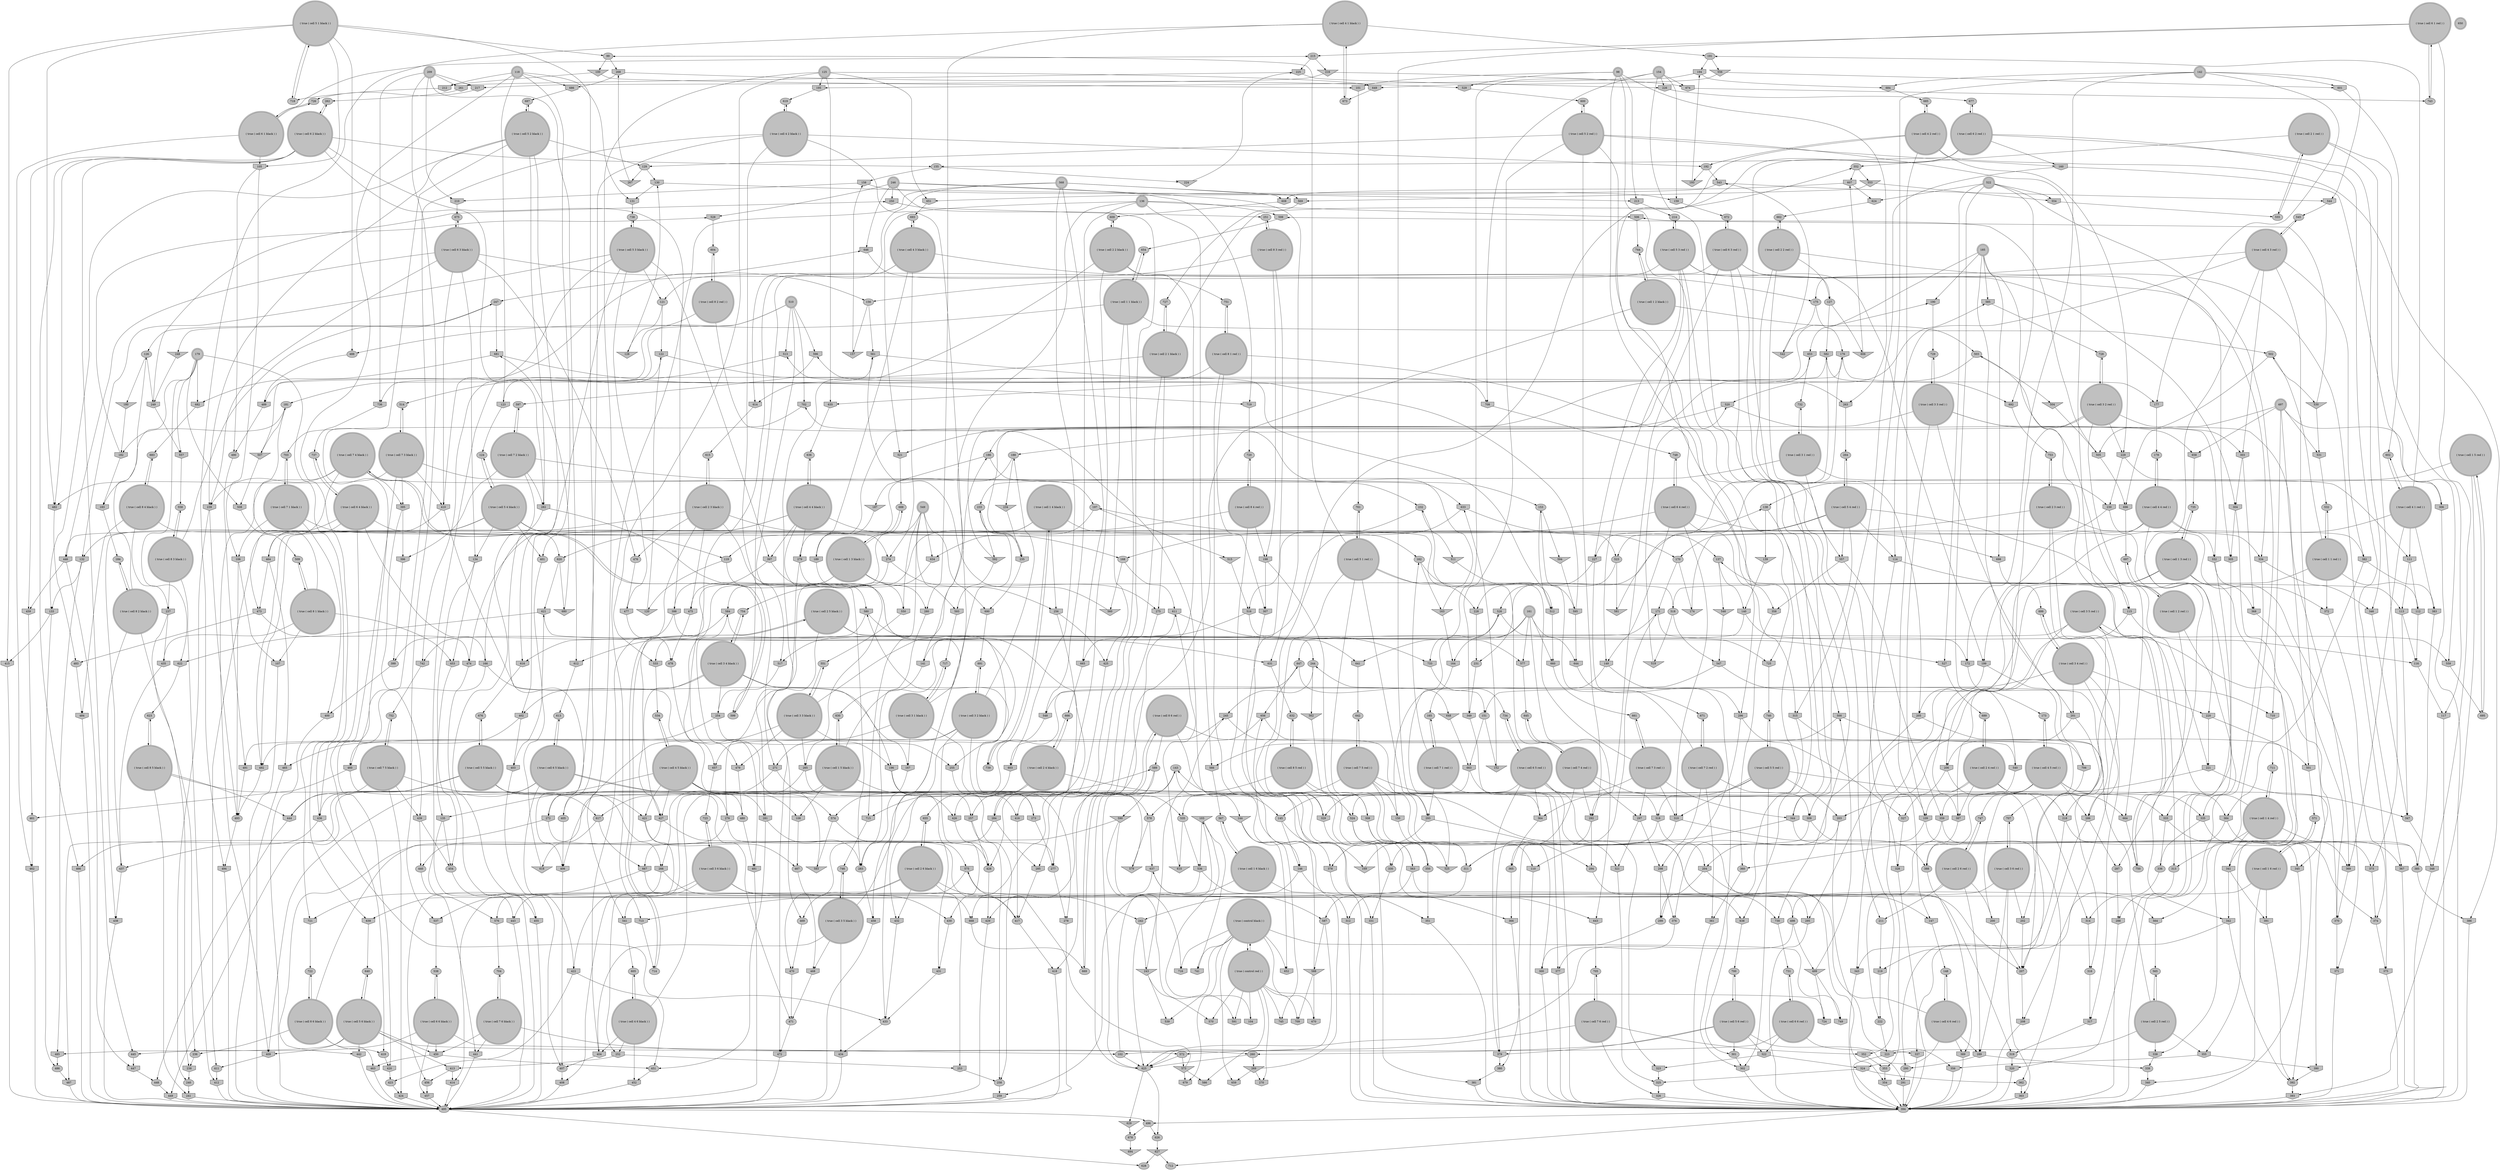digraph propNet {
"@0"[shape=doublecircle, style=filled, fillcolor=grey, label="( true ( cell 5 1 black ) )
"];

"@718"->"@0"; 
"@1"[shape=doublecircle, style=filled, fillcolor=grey, label="( true ( cell 2 2 black ) )
"];

"@609"->"@1"; 
"@2"[shape=doublecircle, style=filled, fillcolor=grey, label="( true ( cell 3 1 red ) )
"];

"@732"->"@2"; 
"@3"[shape=doublecircle, style=filled, fillcolor=grey, label="( true ( cell 6 2 red ) )
"];

"@677"->"@3"; 
"@4"[shape=doublecircle, style=filled, fillcolor=grey, label="( true ( cell 7 3 black ) )
"];

"@514"->"@4"; 
"@5"[shape=doublecircle, style=filled, fillcolor=grey, label="( true ( cell 6 3 red ) )
"];

"@672"->"@5"; 
"@6"[shape=doublecircle, style=filled, fillcolor=grey, label="( true ( cell 2 4 red ) )
"];

"@689"->"@6"; 
"@7"[shape=doublecircle, style=filled, fillcolor=grey, label="( true ( cell 4 4 red ) )
"];

"@178"->"@7"; 
"@8"[shape=doublecircle, style=filled, fillcolor=grey, label="( true ( cell 2 4 black ) )
"];

"@666"->"@8"; 
"@9"[shape=doublecircle, style=filled, fillcolor=grey, label="( true ( cell 6 1 red ) )
"];

"@743"->"@9"; 
"@10"[shape=doublecircle, style=filled, fillcolor=grey, label="( true ( cell 2 1 red ) )
"];

"@555"->"@10"; 
"@11"[shape=doublecircle, style=filled, fillcolor=grey, label="( true ( cell 8 5 red ) )
"];

"@632"->"@11"; 
"@12"[shape=doublecircle, style=filled, fillcolor=grey, label="( true ( cell 1 4 red ) )
"];

"@711"->"@12"; 
"@13"[shape=doublecircle, style=filled, fillcolor=grey, label="( true ( cell 6 4 red ) )
"];

"@748"->"@13"; 
"@14"[shape=doublecircle, style=filled, fillcolor=grey, label="( true ( cell 5 3 red ) )
"];

"@214"->"@14"; 
"@15"[shape=doublecircle, style=filled, fillcolor=grey, label="( true ( cell 1 1 red ) )
"];

"@532"->"@15"; 
"@16"[shape=doublecircle, style=filled, fillcolor=grey, label="( true ( cell 3 5 black ) )
"];

"@746"->"@16"; 
"@17"[shape=doublecircle, style=filled, fillcolor=grey, label="( true ( cell 4 1 black ) )
"];

"@673"->"@17"; 
"@18"[shape=doublecircle, style=filled, fillcolor=grey, label="( true ( cell 5 4 black ) )
"];

"@124"->"@18"; 
"@19"[shape=doublecircle, style=filled, fillcolor=grey, label="( true ( cell 8 6 red ) )
"];

"@669"->"@19"; 
"@20"[shape=doublecircle, style=filled, fillcolor=grey, label="( true ( control black ) )
"];

"@23"->"@20"; 
"@21"[shape=doublecircle, style=filled, fillcolor=grey, label="( true ( cell 5 5 red ) )
"];

"@740"->"@21"; 
"@22"[shape=doublecircle, style=filled, fillcolor=grey, label="( true ( cell 6 4 black ) )
"];

"@737"->"@22"; 
"@23"[shape=doublecircle, style=filled, fillcolor=grey, label="( true ( control red ) )
"];

"@20"->"@23"; 
"@24"[shape=doublecircle, style=filled, fillcolor=grey, label="( true ( cell 2 6 red ) )
"];

"@747"->"@24"; 
"@25"[shape=doublecircle, style=filled, fillcolor=grey, label="( true ( cell 5 2 red ) )
"];

"@600"->"@25"; 
"@26"[shape=doublecircle, style=filled, fillcolor=grey, label="( true ( cell 7 6 black ) )
"];

"@704"->"@26"; 
"@27"[shape=doublecircle, style=filled, fillcolor=grey, label="( true ( cell 3 6 black ) )
"];

"@723"->"@27"; 
"@28"[shape=doublecircle, style=filled, fillcolor=grey, label="( true ( cell 8 2 red ) )
"];

"@604"->"@28"; 
"@29"[shape=doublecircle, style=filled, fillcolor=grey, label="( true ( cell 6 6 black ) )
"];

"@538"->"@29"; 
"@30"[shape=doublecircle, style=filled, fillcolor=grey, label="( true ( cell 4 6 black ) )
"];

"@605"->"@30"; 
"@31"[shape=doublecircle, style=filled, fillcolor=grey, label="( true ( cell 8 1 black ) )
"];

"@509"->"@31"; 
"@32"[shape=doublecircle, style=filled, fillcolor=grey, label="( true ( cell 7 2 black ) )
"];

"@597"->"@32"; 
"@33"[shape=doublecircle, style=filled, fillcolor=grey, label="( true ( cell 6 5 red ) )
"];

"@734"->"@33"; 
"@34"[shape=doublecircle, style=filled, fillcolor=grey, label="( true ( cell 1 4 black ) )
"];

"@739"->"@34"; 
"@35"[shape=doublecircle, style=filled, fillcolor=grey, label="( true ( cell 2 3 red ) )
"];

"@753"->"@35"; 
"@36"[shape=doublecircle, style=filled, fillcolor=grey, label="( true ( cell 6 1 black ) )
"];

"@726"->"@36"; 
"@37"[shape=doublecircle, style=filled, fillcolor=grey, label="( true ( cell 4 2 black ) )
"];

"@619"->"@37"; 
"@38"[shape=doublecircle, style=filled, fillcolor=grey, label="( true ( cell 3 2 black ) )
"];

"@691"->"@38"; 
"@39"[shape=doublecircle, style=filled, fillcolor=grey, label="( true ( cell 8 5 black ) )
"];

"@623"->"@39"; 
"@40"[shape=doublecircle, style=filled, fillcolor=grey, label="( true ( cell 8 4 black ) )
"];

"@683"->"@40"; 
"@41"[shape=doublecircle, style=filled, fillcolor=grey, label="( true ( cell 4 3 red ) )
"];

"@545"->"@41"; 
"@42"[shape=doublecircle, style=filled, fillcolor=grey, label="( true ( cell 8 2 black ) )
"];

"@184"->"@42"; 
"@43"[shape=doublecircle, style=filled, fillcolor=grey, label="( true ( cell 4 2 red ) )
"];

"@685"->"@43"; 
"@44"[shape=doublecircle, style=filled, fillcolor=grey, label="( true ( cell 8 4 red ) )
"];

"@720"->"@44"; 
"@45"[shape=doublecircle, style=filled, fillcolor=grey, label="( true ( cell 7 5 black ) )
"];

"@752"->"@45"; 
"@46"[shape=doublecircle, style=filled, fillcolor=grey, label="( true ( cell 2 6 black ) )
"];

"@655"->"@46"; 
"@47"[shape=doublecircle, style=filled, fillcolor=grey, label="( true ( cell 7 3 red ) )
"];

"@661"->"@47"; 
"@48"[shape=doublecircle, style=filled, fillcolor=grey, label="( true ( cell 5 4 red ) )
"];

"@264"->"@48"; 
"@49"[shape=doublecircle, style=filled, fillcolor=grey, label="( true ( cell 4 1 red ) )
"];

"@602"->"@49"; 
"@50"[shape=doublecircle, style=filled, fillcolor=grey, label="( true ( cell 3 2 red ) )
"];

"@728"->"@50"; 
"@51"[shape=doublecircle, style=filled, fillcolor=grey, label="( true ( cell 1 3 red ) )
"];

"@735"->"@51"; 
"@52"[shape=doublecircle, style=filled, fillcolor=grey, label="( true ( cell 2 1 black ) )
"];

"@727"->"@52"; 
"@53"[shape=doublecircle, style=filled, fillcolor=grey, label="( true ( cell 7 2 red ) )
"];

"@671"->"@53"; 
"@54"[shape=doublecircle, style=filled, fillcolor=grey, label="( true ( cell 2 2 red ) )
"];

"@662"->"@54"; 
"@55"[shape=doublecircle, style=filled, fillcolor=grey, label="( true ( cell 4 3 black ) )
"];

"@693"->"@55"; 
"@56"[shape=doublecircle, style=filled, fillcolor=grey, label="( true ( cell 7 4 red ) )
"];

"@645"->"@56"; 
"@57"[shape=doublecircle, style=filled, fillcolor=grey, label="( true ( cell 6 2 black ) )
"];

"@262"->"@57"; 
"@58"[shape=doublecircle, style=filled, fillcolor=grey, label="( true ( cell 8 3 black ) )
"];

"@558"->"@58"; 
"@59"[shape=doublecircle, style=filled, fillcolor=grey, label="( true ( cell 5 1 red ) )
"];

"@701"->"@59"; 
"@60"[shape=doublecircle, style=filled, fillcolor=grey, label="( true ( cell 4 5 black ) )
"];

"@534"->"@60"; 
"@61"[shape=doublecircle, style=filled, fillcolor=grey, label="( true ( cell 4 5 red ) )
"];

"@173"->"@61"; 
"@62"[shape=doublecircle, style=filled, fillcolor=grey, label="( true ( cell 1 3 black ) )
"];

"@688"->"@62"; 
"@63"[shape=doublecircle, style=filled, fillcolor=grey, label="( true ( cell 3 3 black ) )
"];

"@551"->"@63"; 
"@64"[shape=doublecircle, style=filled, fillcolor=grey, label="( true ( cell 8 6 black ) )
"];

"@722"->"@64"; 
"@65"[shape=doublecircle, style=filled, fillcolor=grey, label="( true ( cell 1 6 black ) )
"];

"@567"->"@65"; 
"@66"[shape=doublecircle, style=filled, fillcolor=grey, label="( true ( cell 6 3 black ) )
"];

"@675"->"@66"; 
"@67"[shape=doublecircle, style=filled, fillcolor=grey, label="( true ( cell 4 4 black ) )
"];

"@636"->"@67"; 
"@68"[shape=doublecircle, style=filled, fillcolor=grey, label="( true ( cell 2 3 black ) )
"];

"@615"->"@68"; 
"@69"[shape=doublecircle, style=filled, fillcolor=grey, label="( true ( cell 5 2 black ) )
"];

"@687"->"@69"; 
"@70"[shape=doublecircle, style=filled, fillcolor=grey, label="( true ( cell 6 6 red ) )
"];

"@731"->"@70"; 
"@71"[shape=doublecircle, style=filled, fillcolor=grey, label="( true ( cell 7 5 red ) )
"];

"@642"->"@71"; 
"@72"[shape=doublecircle, style=filled, fillcolor=grey, label="( true ( cell 3 6 red ) )
"];

"@707"->"@72"; 
"@73"[shape=doublecircle, style=filled, fillcolor=grey, label="( true ( cell 2 5 red ) )
"];

"@565"->"@73"; 
"@74"[shape=doublecircle, style=filled, fillcolor=grey, label="( true ( cell 8 1 red ) )
"];

"@751"->"@74"; 
"@75"[shape=doublecircle, style=filled, fillcolor=grey, label="( true ( cell 1 5 black ) )
"];

"@630"->"@75"; 
"@76"[shape=doublecircle, style=filled, fillcolor=grey, label="( true ( cell 8 3 red ) )
"];

"@251"->"@76"; 
"@77"[shape=doublecircle, style=filled, fillcolor=grey, label="( true ( cell 1 6 red ) )
"];

"@571"->"@77"; 
"@78"[shape=doublecircle, style=filled, fillcolor=grey, label="( true ( cell 3 4 black ) )
"];

"@754"->"@78"; 
"@79"[shape=doublecircle, style=filled, fillcolor=grey, label="( true ( cell 1 1 black ) )
"];

"@654"->"@79"; 
"@80"[shape=doublecircle, style=filled, fillcolor=grey, label="( true ( cell 3 5 red ) )
"];

"@750"->"@80"; 
"@81"[shape=doublecircle, style=filled, fillcolor=grey, label="( true ( cell 7 4 black ) )
"];

"@599"->"@81"; 
"@82"[shape=doublecircle, style=filled, fillcolor=grey, label="( true ( cell 7 1 red ) )
"];

"@165"->"@82"; 
"@83"[shape=doublecircle, style=filled, fillcolor=grey, label="( true ( cell 6 5 black ) )
"];

"@613"->"@83"; 
"@84"[shape=doublecircle, style=filled, fillcolor=grey, label="( true ( cell 5 6 red ) )
"];

"@700"->"@84"; 
"@85"[shape=doublecircle, style=filled, fillcolor=grey, label="( true ( cell 1 2 red ) )
"];

"@697"->"@85"; 
"@86"[shape=doublecircle, style=filled, fillcolor=grey, label="( true ( cell 3 1 black ) )
"];

"@717"->"@86"; 
"@87"[shape=doublecircle, style=filled, fillcolor=grey, label="( true ( cell 4 6 red ) )
"];

"@148"->"@87"; 
"@88"[shape=doublecircle, style=filled, fillcolor=grey, label="( true ( cell 1 5 red ) )
"];

"@695"->"@88"; 
"@89"[shape=doublecircle, style=filled, fillcolor=grey, label="( true ( cell 7 6 red ) )
"];

"@705"->"@89"; 
"@90"[shape=doublecircle, style=filled, fillcolor=grey, label="( true ( cell 5 5 black ) )
"];

"@676"->"@90"; 
"@91"[shape=doublecircle, style=filled, fillcolor=grey, label="( true ( cell 5 6 black ) )
"];

"@640"->"@91"; 
"@92"[shape=doublecircle, style=filled, fillcolor=grey, label="( true ( cell 3 3 red ) )
"];

"@729"->"@92"; 
"@93"[shape=doublecircle, style=filled, fillcolor=grey, label="( true ( cell 1 2 black ) )
"];

"@744"->"@93"; 
"@94"[shape=doublecircle, style=filled, fillcolor=grey, label="( true ( cell 3 4 red ) )
"];

"@699"->"@94"; 
"@95"[shape=doublecircle, style=filled, fillcolor=grey, label="( true ( cell 2 5 black ) )
"];

"@714"->"@95"; 
"@96"[shape=doublecircle, style=filled, fillcolor=grey, label="( true ( cell 5 3 black ) )
"];

"@738"->"@96"; 
"@97"[shape=doublecircle, style=filled, fillcolor=grey, label="( true ( cell 7 1 black ) )
"];

"@703"->"@97"; 
"@98"[shape=doublecircle, style=filled, fillcolor=grey, label="98"];

"@99"[shape=ellipse, style=filled, fillcolor=grey, label="99"];
"@59"->"@99"; "@0"->"@99"; 
"@100"[shape=invtriangle, style=filled, fillcolor=grey, label="100"];
"@99"->"@100"; 
"@101"[shape=invhouse, style=filled, fillcolor=grey, label="101"];
"@98"->"@101"; "@100"->"@101"; 
"@102"[shape=ellipse, style=filled, fillcolor=grey, label="102"];
"@70"->"@102"; "@29"->"@102"; 
"@103"[shape=invtriangle, style=filled, fillcolor=grey, label="103"];
"@102"->"@103"; 
"@104"[shape=invhouse, style=filled, fillcolor=grey, label="104"];
"@23"->"@104"; "@103"->"@104"; 
"@105"[shape=invhouse, style=filled, fillcolor=grey, label="105"];
"@36"->"@105"; "@0"->"@105"; 
"@106"[shape=invhouse, style=filled, fillcolor=grey, label="106"];
"@97"->"@106"; "@105"->"@106"; 
"@107"[shape=invhouse, style=filled, fillcolor=grey, label="107"];
"@31"->"@107"; "@106"->"@107"; 
"@108"[shape=invhouse, style=filled, fillcolor=grey, label="108"];
"@75"->"@108"; "@60"->"@108"; 
"@109"[shape=invhouse, style=filled, fillcolor=grey, label="109"];
"@92"->"@109"; "@43"->"@109"; "@6"->"@109"; 
"@110"[shape=invhouse, style=filled, fillcolor=grey, label="110"];
"@59"->"@110"; "@109"->"@110"; 
"@111"[shape=invhouse, style=filled, fillcolor=grey, label="111"];
"@49"->"@111"; "@2"->"@111"; 
"@112"[shape=invhouse, style=filled, fillcolor=grey, label="112"];
"@15"->"@112"; "@111"->"@112"; 
"@113"[shape=invhouse, style=filled, fillcolor=grey, label="113"];
"@59"->"@113"; "@111"->"@113"; 
"@114"[shape=invhouse, style=filled, fillcolor=grey, label="114"];
"@48"->"@114"; "@41"->"@114"; 
"@115"[shape=invhouse, style=filled, fillcolor=grey, label="115"];
"@50"->"@115"; "@114"->"@115"; 
"@116"[shape=ellipse, style=filled, fillcolor=grey, label="116"];
"@112"->"@116"; "@113"->"@116"; "@115"->"@116"; 
"@117"[shape=invhouse, style=filled, fillcolor=grey, label="117"];
"@116"->"@117"; "@10"->"@117"; 
"@118"[shape=doublecircle, style=filled, fillcolor=grey, label="118"];

"@119"[shape=ellipse, style=filled, fillcolor=grey, label="119"];
"@18"->"@119"; "@48"->"@119"; 
"@120"[shape=invtriangle, style=filled, fillcolor=grey, label="120"];
"@119"->"@120"; 
"@121"[shape=ellipse, style=filled, fillcolor=grey, label="121"];
"@14"->"@121"; "@96"->"@121"; 
"@122"[shape=invhouse, style=filled, fillcolor=grey, label="122"];
"@120"->"@122"; "@121"->"@122"; 
"@123"[shape=invhouse, style=filled, fillcolor=grey, label="123"];
"@118"->"@123"; "@122"->"@123"; 
"@124"[shape=ellipse, style=filled, fillcolor=grey, label="124"];
"@123"->"@124"; "@18"->"@124"; 
"@125"[shape=doublecircle, style=filled, fillcolor=grey, label="125"];

"@126"[shape=ellipse, style=filled, fillcolor=grey, label="126"];
"@42"->"@126"; "@28"->"@126"; 
"@127"[shape=ellipse, style=filled, fillcolor=grey, label="127"];
"@54"->"@127"; "@1"->"@127"; 
"@128"[shape=invtriangle, style=filled, fillcolor=grey, label="128"];
"@121"->"@128"; 
"@129"[shape=ellipse, style=filled, fillcolor=grey, label="129"];
"@69"->"@129"; "@25"->"@129"; 
"@130"[shape=invhouse, style=filled, fillcolor=grey, label="130"];
"@128"->"@130"; "@129"->"@130"; 
"@131"[shape=invhouse, style=filled, fillcolor=grey, label="131"];
"@118"->"@131"; "@130"->"@131"; 
"@132"[shape=invhouse, style=filled, fillcolor=grey, label="132"];
"@18"->"@132"; "@96"->"@132"; 
"@133"[shape=invhouse, style=filled, fillcolor=grey, label="133"];
"@69"->"@133"; "@132"->"@133"; 
"@134"[shape=invhouse, style=filled, fillcolor=grey, label="134"];
"@18"->"@134"; "@66"->"@134"; 
"@135"[shape=invhouse, style=filled, fillcolor=grey, label="135"];
"@60"->"@135"; "@134"->"@135"; 
"@136"[shape=doublecircle, style=filled, fillcolor=grey, label="136"];

"@137"[shape=ellipse, style=filled, fillcolor=grey, label="137"];
"@12"->"@137"; "@34"->"@137"; 
"@138"[shape=ellipse, style=filled, fillcolor=grey, label="138"];
"@75"->"@138"; "@88"->"@138"; 
"@139"[shape=invtriangle, style=filled, fillcolor=grey, label="139"];
"@138"->"@139"; 
"@140"[shape=invhouse, style=filled, fillcolor=grey, label="140"];
"@137"->"@140"; "@139"->"@140"; 
"@141"[shape=invhouse, style=filled, fillcolor=grey, label="141"];
"@136"->"@141"; "@140"->"@141"; 
"@142"[shape=doublecircle, style=filled, fillcolor=grey, label="142"];

"@143"[shape=ellipse, style=filled, fillcolor=grey, label="143"];
"@87"->"@143"; "@30"->"@143"; 
"@144"[shape=invtriangle, style=filled, fillcolor=grey, label="144"];
"@143"->"@144"; 
"@145"[shape=ellipse, style=filled, fillcolor=grey, label="145"];
"@60"->"@145"; "@61"->"@145"; 
"@146"[shape=invhouse, style=filled, fillcolor=grey, label="146"];
"@144"->"@146"; "@145"->"@146"; 
"@147"[shape=invhouse, style=filled, fillcolor=grey, label="147"];
"@142"->"@147"; "@146"->"@147"; 
"@148"[shape=ellipse, style=filled, fillcolor=grey, label="148"];
"@87"->"@148"; "@147"->"@148"; 
"@149"[shape=invhouse, style=filled, fillcolor=grey, label="149"];
"@14"->"@149"; "@13"->"@149"; 
"@150"[shape=invhouse, style=filled, fillcolor=grey, label="150"];
"@71"->"@150"; "@149"->"@150"; 
"@151"[shape=ellipse, style=filled, fillcolor=grey, label="151"];
"@78"->"@151"; "@94"->"@151"; 
"@152"[shape=invtriangle, style=filled, fillcolor=grey, label="152"];
"@151"->"@152"; 
"@153"[shape=ellipse, style=filled, fillcolor=grey, label="153"];
"@32"->"@153"; "@53"->"@153"; 
"@154"[shape=doublecircle, style=filled, fillcolor=grey, label="154"];

"@155"[shape=ellipse, style=filled, fillcolor=grey, label="155"];
"@57"->"@155"; "@3"->"@155"; 
"@156"[shape=ellipse, style=filled, fillcolor=grey, label="156"];
"@5"->"@156"; "@66"->"@156"; 
"@157"[shape=invtriangle, style=filled, fillcolor=grey, label="157"];
"@156"->"@157"; 
"@158"[shape=invhouse, style=filled, fillcolor=grey, label="158"];
"@155"->"@158"; "@157"->"@158"; 
"@159"[shape=invhouse, style=filled, fillcolor=grey, label="159"];
"@154"->"@159"; "@158"->"@159"; 
"@160"[shape=invhouse, style=filled, fillcolor=grey, label="160"];
"@25"->"@160"; "@3"->"@160"; 
"@161"[shape=doublecircle, style=filled, fillcolor=grey, label="161"];

"@162"[shape=ellipse, style=filled, fillcolor=grey, label="162"];
"@97"->"@162"; "@82"->"@162"; 
"@163"[shape=invtriangle, style=filled, fillcolor=grey, label="163"];
"@162"->"@163"; 
"@164"[shape=invhouse, style=filled, fillcolor=grey, label="164"];
"@161"->"@164"; "@163"->"@164"; 
"@165"[shape=ellipse, style=filled, fillcolor=grey, label="165"];
"@82"->"@165"; "@164"->"@165"; 
"@166"[shape=invhouse, style=filled, fillcolor=grey, label="166"];
"@96"->"@166"; "@22"->"@166"; 
"@167"[shape=invhouse, style=filled, fillcolor=grey, label="167"];
"@86"->"@167"; "@166"->"@167"; 
"@168"[shape=ellipse, style=filled, fillcolor=grey, label="168"];
"@13"->"@168"; "@22"->"@168"; 
"@169"[shape=invtriangle, style=filled, fillcolor=grey, label="169"];
"@145"->"@169"; 
"@170"[shape=ellipse, style=filled, fillcolor=grey, label="170"];
"@7"->"@170"; "@67"->"@170"; 
"@171"[shape=invhouse, style=filled, fillcolor=grey, label="171"];
"@169"->"@171"; "@170"->"@171"; 
"@172"[shape=invhouse, style=filled, fillcolor=grey, label="172"];
"@142"->"@172"; "@171"->"@172"; 
"@173"[shape=ellipse, style=filled, fillcolor=grey, label="173"];
"@61"->"@173"; "@172"->"@173"; 
"@174"[shape=invtriangle, style=filled, fillcolor=grey, label="174"];
"@170"->"@174"; 
"@175"[shape=ellipse, style=filled, fillcolor=grey, label="175"];
"@41"->"@175"; "@55"->"@175"; 
"@176"[shape=invhouse, style=filled, fillcolor=grey, label="176"];
"@174"->"@176"; "@175"->"@176"; 
"@177"[shape=invhouse, style=filled, fillcolor=grey, label="177"];
"@142"->"@177"; "@176"->"@177"; 
"@178"[shape=ellipse, style=filled, fillcolor=grey, label="178"];
"@7"->"@178"; "@177"->"@178"; 
"@179"[shape=doublecircle, style=filled, fillcolor=grey, label="179"];

"@180"[shape=invtriangle, style=filled, fillcolor=grey, label="180"];
"@126"->"@180"; 
"@181"[shape=ellipse, style=filled, fillcolor=grey, label="181"];
"@74"->"@181"; "@31"->"@181"; 
"@182"[shape=invhouse, style=filled, fillcolor=grey, label="182"];
"@180"->"@182"; "@181"->"@182"; 
"@183"[shape=invhouse, style=filled, fillcolor=grey, label="183"];
"@179"->"@183"; "@182"->"@183"; 
"@184"[shape=ellipse, style=filled, fillcolor=grey, label="184"];
"@42"->"@184"; "@183"->"@184"; 
"@185"[shape=doublecircle, style=filled, fillcolor=grey, label="185"];

"@186"[shape=ellipse, style=filled, fillcolor=grey, label="186"];
"@92"->"@186"; "@63"->"@186"; 
"@187"[shape=invtriangle, style=filled, fillcolor=grey, label="187"];
"@186"->"@187"; 
"@188"[shape=ellipse, style=filled, fillcolor=grey, label="188"];
"@38"->"@188"; "@50"->"@188"; 
"@189"[shape=invhouse, style=filled, fillcolor=grey, label="189"];
"@187"->"@189"; "@188"->"@189"; 
"@190"[shape=invhouse, style=filled, fillcolor=grey, label="190"];
"@185"->"@190"; "@189"->"@190"; 
"@191"[shape=ellipse, style=filled, fillcolor=grey, label="191"];
"@17"->"@191"; "@49"->"@191"; 
"@192"[shape=ellipse, style=filled, fillcolor=grey, label="192"];
"@37"->"@192"; "@43"->"@192"; 
"@193"[shape=invtriangle, style=filled, fillcolor=grey, label="193"];
"@192"->"@193"; 
"@194"[shape=invhouse, style=filled, fillcolor=grey, label="194"];
"@191"->"@194"; "@193"->"@194"; 
"@195"[shape=invhouse, style=filled, fillcolor=grey, label="195"];
"@125"->"@195"; "@194"->"@195"; 
"@196"[shape=invhouse, style=filled, fillcolor=grey, label="196"];
"@63"->"@196"; "@78"->"@196"; 
"@197"[shape=ellipse, style=filled, fillcolor=grey, label="197"];
"@81"->"@197"; "@56"->"@197"; 
"@198"[shape=invhouse, style=filled, fillcolor=grey, label="198"];
"@76"->"@198"; "@44"->"@198"; 
"@199"[shape=invhouse, style=filled, fillcolor=grey, label="199"];
"@7"->"@199"; "@14"->"@199"; 
"@200"[shape=invhouse, style=filled, fillcolor=grey, label="200"];
"@24"->"@200"; "@199"->"@200"; 
"@201"[shape=invhouse, style=filled, fillcolor=grey, label="201"];
"@92"->"@201"; "@94"->"@201"; 
"@202"[shape=invhouse, style=filled, fillcolor=grey, label="202"];
"@72"->"@202"; "@201"->"@202"; 
"@203"[shape=invhouse, style=filled, fillcolor=grey, label="203"];
"@21"->"@203"; "@61"->"@203"; 
"@204"[shape=invhouse, style=filled, fillcolor=grey, label="204"];
"@33"->"@204"; "@203"->"@204"; 
"@205"[shape=invhouse, style=filled, fillcolor=grey, label="205"];
"@199"->"@205"; "@3"->"@205"; 
"@206"[shape=invhouse, style=filled, fillcolor=grey, label="206"];
"@50"->"@206"; "@201"->"@206"; 
"@207"[shape=ellipse, style=filled, fillcolor=grey, label="207"];
"@200"->"@207"; "@202"->"@207"; "@204"->"@207"; "@205"->"@207"; "@206"->"@207"; 
"@208"[shape=invhouse, style=filled, fillcolor=grey, label="208"];
"@207"->"@208"; "@80"->"@208"; 
"@209"[shape=doublecircle, style=filled, fillcolor=grey, label="209"];

"@210"[shape=invhouse, style=filled, fillcolor=grey, label="210"];
"@209"->"@210"; "@158"->"@210"; 
"@211"[shape=ellipse, style=filled, fillcolor=grey, label="211"];
"@54"->"@211"; "@24"->"@211"; 
"@212"[shape=invhouse, style=filled, fillcolor=grey, label="212"];
"@118"->"@212"; "@100"->"@212"; 
"@213"[shape=invhouse, style=filled, fillcolor=grey, label="213"];
"@98"->"@213"; "@130"->"@213"; 
"@214"[shape=ellipse, style=filled, fillcolor=grey, label="214"];
"@14"->"@214"; "@213"->"@214"; 
"@215"[shape=ellipse, style=filled, fillcolor=grey, label="215"];
"@9"->"@215"; "@36"->"@215"; 
"@216"[shape=invtriangle, style=filled, fillcolor=grey, label="216"];
"@215"->"@216"; 
"@217"[shape=invhouse, style=filled, fillcolor=grey, label="217"];
"@209"->"@217"; "@216"->"@217"; 
"@218"[shape=invhouse, style=filled, fillcolor=grey, label="218"];
"@35"->"@218"; "@6"->"@218"; 
"@219"[shape=invhouse, style=filled, fillcolor=grey, label="219"];
"@211"->"@219"; "@218"->"@219"; 
"@220"[shape=invhouse, style=filled, fillcolor=grey, label="220"];
"@94"->"@220"; "@41"->"@220"; 
"@221"[shape=invhouse, style=filled, fillcolor=grey, label="221"];
"@25"->"@221"; "@220"->"@221"; 
"@222"[shape=ellipse, style=filled, fillcolor=grey, label="222"];
"@219"->"@222"; "@221"->"@222"; 
"@223"[shape=invhouse, style=filled, fillcolor=grey, label="223"];
"@222"->"@223"; "@73"->"@223"; 
"@224"[shape=invtriangle, style=filled, fillcolor=grey, label="224"];
"@155"->"@224"; 
"@225"[shape=invhouse, style=filled, fillcolor=grey, label="225"];
"@224"->"@225"; "@215"->"@225"; 
"@226"[shape=invhouse, style=filled, fillcolor=grey, label="226"];
"@154"->"@226"; "@225"->"@226"; 
"@227"[shape=invhouse, style=filled, fillcolor=grey, label="227"];
"@14"->"@227"; "@48"->"@227"; 
"@228"[shape=invhouse, style=filled, fillcolor=grey, label="228"];
"@59"->"@228"; "@227"->"@228"; 
"@229"[shape=invhouse, style=filled, fillcolor=grey, label="229"];
"@50"->"@229"; "@43"->"@229"; 
"@230"[shape=invhouse, style=filled, fillcolor=grey, label="230"];
"@229"->"@230"; "@54"->"@230"; 
"@231"[shape=ellipse, style=filled, fillcolor=grey, label="231"];
"@228"->"@231"; "@230"->"@231"; 
"@232"[shape=ellipse, style=filled, fillcolor=grey, label="232"];
"@47"->"@232"; "@4"->"@232"; 
"@233"[shape=ellipse, style=filled, fillcolor=grey, label="233"];
"@2"->"@233"; "@86"->"@233"; 
"@234"[shape=invtriangle, style=filled, fillcolor=grey, label="234"];
"@188"->"@234"; 
"@235"[shape=invhouse, style=filled, fillcolor=grey, label="235"];
"@233"->"@235"; "@234"->"@235"; 
"@236"[shape=ellipse, style=filled, fillcolor=grey, label="236"];
"@42"->"@236"; "@64"->"@236"; 
"@237"[shape=invhouse, style=filled, fillcolor=grey, label="237"];
"@58"->"@237"; "@40"->"@237"; 
"@238"[shape=invhouse, style=filled, fillcolor=grey, label="238"];
"@236"->"@238"; "@237"->"@238"; 
"@239"[shape=invhouse, style=filled, fillcolor=grey, label="239"];
"@69"->"@239"; "@81"->"@239"; "@66"->"@239"; 
"@240"[shape=ellipse, style=filled, fillcolor=grey, label="240"];
"@238"->"@240"; "@239"->"@240"; 
"@241"[shape=invhouse, style=filled, fillcolor=grey, label="241"];
"@240"->"@241"; "@39"->"@241"; 
"@242"[shape=ellipse, style=filled, fillcolor=grey, label="242"];
"@46"->"@242"; "@24"->"@242"; 
"@243"[shape=invtriangle, style=filled, fillcolor=grey, label="243"];
"@242"->"@243"; 
"@244"[shape=ellipse, style=filled, fillcolor=grey, label="244"];
"@73"->"@244"; "@95"->"@244"; 
"@245"[shape=invhouse, style=filled, fillcolor=grey, label="245"];
"@243"->"@245"; "@244"->"@245"; 
"@246"[shape=doublecircle, style=filled, fillcolor=grey, label="246"];

"@247"[shape=ellipse, style=filled, fillcolor=grey, label="247"];
"@76"->"@247"; "@58"->"@247"; 
"@248"[shape=invtriangle, style=filled, fillcolor=grey, label="248"];
"@247"->"@248"; 
"@249"[shape=invhouse, style=filled, fillcolor=grey, label="249"];
"@126"->"@249"; "@248"->"@249"; 
"@250"[shape=invhouse, style=filled, fillcolor=grey, label="250"];
"@246"->"@250"; "@249"->"@250"; 
"@251"[shape=ellipse, style=filled, fillcolor=grey, label="251"];
"@76"->"@251"; "@250"->"@251"; 
"@252"[shape=invhouse, style=filled, fillcolor=grey, label="252"];
"@30"->"@252"; "@27"->"@252"; 
"@253"[shape=invhouse, style=filled, fillcolor=grey, label="253"];
"@46"->"@253"; "@252"->"@253"; 
"@254"[shape=invhouse, style=filled, fillcolor=grey, label="254"];
"@78"->"@254"; "@55"->"@254"; 
"@255"[shape=invhouse, style=filled, fillcolor=grey, label="255"];
"@95"->"@255"; "@254"->"@255"; 
"@256"[shape=invhouse, style=filled, fillcolor=grey, label="256"];
"@62"->"@256"; "@34"->"@256"; 
"@257"[shape=invhouse, style=filled, fillcolor=grey, label="257"];
"@75"->"@257"; "@256"->"@257"; 
"@258"[shape=ellipse, style=filled, fillcolor=grey, label="258"];
"@253"->"@258"; "@255"->"@258"; "@257"->"@258"; 
"@259"[shape=invhouse, style=filled, fillcolor=grey, label="259"];
"@258"->"@259"; "@65"->"@259"; 
"@260"[shape=ellipse, style=filled, fillcolor=grey, label="260"];
"@91"->"@260"; "@84"->"@260"; 
"@261"[shape=invhouse, style=filled, fillcolor=grey, label="261"];
"@209"->"@261"; "@225"->"@261"; 
"@262"[shape=ellipse, style=filled, fillcolor=grey, label="262"];
"@261"->"@262"; "@57"->"@262"; 
"@263"[shape=invhouse, style=filled, fillcolor=grey, label="263"];
"@98"->"@263"; "@122"->"@263"; 
"@264"[shape=ellipse, style=filled, fillcolor=grey, label="264"];
"@48"->"@264"; "@263"->"@264"; 
"@265"[shape=invhouse, style=filled, fillcolor=grey, label="265"];
"@63"->"@265"; "@67"->"@265"; 
"@266"[shape=invhouse, style=filled, fillcolor=grey, label="266"];
"@90"->"@266"; "@265"->"@266"; 
"@267"[shape=invtriangle, style=filled, fillcolor=grey, label="267"];
"@129"->"@267"; 
"@268"[shape=invhouse, style=filled, fillcolor=grey, label="268"];
"@267"->"@268"; "@99"->"@268"; 
"@269"[shape=invtriangle, style=filled, fillcolor=grey, label="269"];
"@260"->"@269"; 
"@270"[shape=invhouse, style=filled, fillcolor=grey, label="270"];
"@23"->"@270"; "@269"->"@270"; 
"@271"[shape=invhouse, style=filled, fillcolor=grey, label="271"];
"@38"->"@271"; "@37"->"@271"; 
"@272"[shape=invhouse, style=filled, fillcolor=grey, label="272"];
"@69"->"@272"; "@271"->"@272"; 
"@273"[shape=invhouse, style=filled, fillcolor=grey, label="273"];
"@86"->"@273"; "@196"->"@273"; 
"@274"[shape=invhouse, style=filled, fillcolor=grey, label="274"];
"@18"->"@274"; "@55"->"@274"; 
"@275"[shape=invhouse, style=filled, fillcolor=grey, label="275"];
"@52"->"@275"; "@274"->"@275"; 
"@276"[shape=invhouse, style=filled, fillcolor=grey, label="276"];
"@83"->"@276"; "@274"->"@276"; 
"@277"[shape=ellipse, style=filled, fillcolor=grey, label="277"];
"@273"->"@277"; "@275"->"@277"; "@276"->"@277"; 
"@278"[shape=invhouse, style=filled, fillcolor=grey, label="278"];
"@277"->"@278"; "@38"->"@278"; 
"@279"[shape=invhouse, style=filled, fillcolor=grey, label="279"];
"@67"->"@279"; "@55"->"@279"; 
"@280"[shape=invhouse, style=filled, fillcolor=grey, label="280"];
"@17"->"@280"; "@279"->"@280"; 
"@281"[shape=invhouse, style=filled, fillcolor=grey, label="281"];
"@60"->"@281"; "@279"->"@281"; 
"@282"[shape=invhouse, style=filled, fillcolor=grey, label="282"];
"@32"->"@282"; "@57"->"@282"; "@69"->"@282"; 
"@283"[shape=ellipse, style=filled, fillcolor=grey, label="283"];
"@280"->"@283"; "@167"->"@283"; "@281"->"@283"; "@282"->"@283"; 
"@284"[shape=invhouse, style=filled, fillcolor=grey, label="284"];
"@8"->"@284"; "@68"->"@284"; 
"@285"[shape=invhouse, style=filled, fillcolor=grey, label="285"];
"@52"->"@285"; "@284"->"@285"; 
"@286"[shape=invhouse, style=filled, fillcolor=grey, label="286"];
"@35"->"@286"; "@94"->"@286"; "@61"->"@286"; 
"@287"[shape=ellipse, style=filled, fillcolor=grey, label="287"];
"@286"->"@287"; "@230"->"@287"; 
"@288"[shape=invhouse, style=filled, fillcolor=grey, label="288"];
"@287"->"@288"; "@85"->"@288"; 
"@289"[shape=invhouse, style=filled, fillcolor=grey, label="289"];
"@72"->"@289"; "@24"->"@289"; "@87"->"@289"; 
"@290"[shape=ellipse, style=filled, fillcolor=grey, label="290"];
"@286"->"@290"; "@289"->"@290"; 
"@291"[shape=invhouse, style=filled, fillcolor=grey, label="291"];
"@290"->"@291"; "@84"->"@291"; 
"@292"[shape=invhouse, style=filled, fillcolor=grey, label="292"];
"@56"->"@292"; "@5"->"@292"; "@25"->"@292"; 
"@293"[shape=invhouse, style=filled, fillcolor=grey, label="293"];
"@59"->"@293"; "@82"->"@293"; "@9"->"@293"; 
"@294"[shape=ellipse, style=filled, fillcolor=grey, label="294"];
"@292"->"@294"; "@293"->"@294"; 
"@295"[shape=invhouse, style=filled, fillcolor=grey, label="295"];
"@294"->"@295"; "@49"->"@295"; 
"@296"[shape=invhouse, style=filled, fillcolor=grey, label="296"];
"@43"->"@296"; "@149"->"@296"; 
"@297"[shape=invhouse, style=filled, fillcolor=grey, label="297"];
"@56"->"@297"; "@47"->"@297"; 
"@298"[shape=invhouse, style=filled, fillcolor=grey, label="298"];
"@53"->"@298"; "@297"->"@298"; 
"@299"[shape=ellipse, style=filled, fillcolor=grey, label="299"];
"@204"->"@299"; "@296"->"@299"; "@298"->"@299"; 
"@300"[shape=invhouse, style=filled, fillcolor=grey, label="300"];
"@299"->"@300"; "@71"->"@300"; 
"@301"[shape=ellipse, style=filled, fillcolor=grey, label="301"];
"@84"->"@301"; "@25"->"@301"; 
"@302"[shape=invhouse, style=filled, fillcolor=grey, label="302"];
"@301"->"@302"; "@21"->"@302"; "@227"->"@302"; 
"@303"[shape=invhouse, style=filled, fillcolor=grey, label="303"];
"@92"->"@303"; "@41"->"@303"; 
"@304"[shape=invhouse, style=filled, fillcolor=grey, label="304"];
"@14"->"@304"; "@303"->"@304"; 
"@305"[shape=invhouse, style=filled, fillcolor=grey, label="305"];
"@5"->"@305"; "@304"->"@305"; 
"@306"[shape=invhouse, style=filled, fillcolor=grey, label="306"];
"@229"->"@306"; "@160"->"@306"; 
"@307"[shape=invhouse, style=filled, fillcolor=grey, label="307"];
"@74"->"@307"; "@198"->"@307"; 
"@308"[shape=invhouse, style=filled, fillcolor=grey, label="308"];
"@198"->"@308"; "@11"->"@308"; 
"@309"[shape=invhouse, style=filled, fillcolor=grey, label="309"];
"@53"->"@309"; "@160"->"@309"; 
"@310"[shape=invhouse, style=filled, fillcolor=grey, label="310"];
"@21"->"@310"; "@47"->"@310"; "@13"->"@310"; 
"@311"[shape=ellipse, style=filled, fillcolor=grey, label="311"];
"@307"->"@311"; "@308"->"@311"; "@309"->"@311"; "@310"->"@311"; 
"@312"[shape=invhouse, style=filled, fillcolor=grey, label="312"];
"@311"->"@312"; "@28"->"@312"; 
"@313"[shape=ellipse, style=filled, fillcolor=grey, label="313"];
"@48"->"@313"; "@12"->"@313"; 
"@314"[shape=invhouse, style=filled, fillcolor=grey, label="314"];
"@313"->"@314"; "@6"->"@314"; 
"@315"[shape=invhouse, style=filled, fillcolor=grey, label="315"];
"@48"->"@315"; "@13"->"@315"; 
"@316"[shape=ellipse, style=filled, fillcolor=grey, label="316"];
"@314"->"@316"; "@315"->"@316"; 
"@317"[shape=invhouse, style=filled, fillcolor=grey, label="317"];
"@316"->"@317"; "@94"->"@317"; 
"@318"[shape=invhouse, style=filled, fillcolor=grey, label="318"];
"@315"->"@318"; "@56"->"@318"; 
"@319"[shape=ellipse, style=filled, fillcolor=grey, label="319"];
"@317"->"@319"; "@318"->"@319"; 
"@320"[shape=invhouse, style=filled, fillcolor=grey, label="320"];
"@319"->"@320"; "@7"->"@320"; 
"@321"[shape=invhouse, style=filled, fillcolor=grey, label="321"];
"@71"->"@321"; "@297"->"@321"; 
"@322"[shape=invhouse, style=filled, fillcolor=grey, label="322"];
"@70"->"@322"; "@84"->"@322"; 
"@323"[shape=invhouse, style=filled, fillcolor=grey, label="323"];
"@19"->"@323"; "@322"->"@323"; 
"@324"[shape=invhouse, style=filled, fillcolor=grey, label="324"];
"@87"->"@324"; "@322"->"@324"; 
"@325"[shape=ellipse, style=filled, fillcolor=grey, label="325"];
"@321"->"@325"; "@323"->"@325"; "@324"->"@325"; 
"@326"[shape=invhouse, style=filled, fillcolor=grey, label="326"];
"@325"->"@326"; "@89"->"@326"; 
"@327"[shape=ellipse, style=filled, fillcolor=grey, label="327"];
"@206"->"@327"; "@296"->"@327"; 
"@328"[shape=invhouse, style=filled, fillcolor=grey, label="328"];
"@327"->"@328"; "@2"->"@328"; 
"@329"[shape=invhouse, style=filled, fillcolor=grey, label="329"];
"@59"->"@329"; "@47"->"@329"; "@3"->"@329"; 
"@330"[shape=ellipse, style=filled, fillcolor=grey, label="330"];
"@329"->"@330"; "@318"->"@330"; 
"@331"[shape=invhouse, style=filled, fillcolor=grey, label="331"];
"@330"->"@331"; "@44"->"@331"; 
"@332"[shape=invhouse, style=filled, fillcolor=grey, label="332"];
"@92"->"@332"; "@7"->"@332"; 
"@333"[shape=invhouse, style=filled, fillcolor=grey, label="333"];
"@21"->"@333"; "@332"->"@333"; 
"@334"[shape=invhouse, style=filled, fillcolor=grey, label="334"];
"@5"->"@334"; "@13"->"@334"; 
"@335"[shape=invhouse, style=filled, fillcolor=grey, label="335"];
"@33"->"@335"; "@334"->"@335"; 
"@336"[shape=ellipse, style=filled, fillcolor=grey, label="336"];
"@333"->"@336"; "@335"->"@336"; 
"@337"[shape=invhouse, style=filled, fillcolor=grey, label="337"];
"@336"->"@337"; "@70"->"@337"; 
"@338"[shape=invhouse, style=filled, fillcolor=grey, label="338"];
"@73"->"@338"; "@220"->"@338"; 
"@339"[shape=ellipse, style=filled, fillcolor=grey, label="339"];
"@338"->"@339"; "@289"->"@339"; 
"@340"[shape=invhouse, style=filled, fillcolor=grey, label="340"];
"@339"->"@340"; "@77"->"@340"; 
"@341"[shape=invhouse, style=filled, fillcolor=grey, label="341"];
"@51"->"@341"; "@12"->"@341"; 
"@342"[shape=invhouse, style=filled, fillcolor=grey, label="342"];
"@85"->"@342"; "@341"->"@342"; 
"@343"[shape=invhouse, style=filled, fillcolor=grey, label="343"];
"@15"->"@343"; "@342"->"@343"; 
"@344"[shape=invhouse, style=filled, fillcolor=grey, label="344"];
"@14"->"@344"; "@5"->"@344"; "@47"->"@344"; 
"@345"[shape=invhouse, style=filled, fillcolor=grey, label="345"];
"@41"->"@345"; "@344"->"@345"; 
"@346"[shape=invhouse, style=filled, fillcolor=grey, label="346"];
"@3"->"@346"; "@334"->"@346"; 
"@347"[shape=ellipse, style=filled, fillcolor=grey, label="347"];
"@346"->"@347"; "@113"->"@347"; "@221"->"@347"; 
"@348"[shape=invhouse, style=filled, fillcolor=grey, label="348"];
"@347"->"@348"; "@9"->"@348"; 
"@349"[shape=invhouse, style=filled, fillcolor=grey, label="349"];
"@231"->"@349"; "@25"->"@349"; 
"@350"[shape=ellipse, style=filled, fillcolor=grey, label="350"];
"@150"->"@350"; "@308"->"@350"; 
"@351"[shape=invhouse, style=filled, fillcolor=grey, label="351"];
"@350"->"@351"; "@19"->"@351"; 
"@352"[shape=invhouse, style=filled, fillcolor=grey, label="352"];
"@89"->"@352"; "@114"->"@352"; 
"@353"[shape=ellipse, style=filled, fillcolor=grey, label="353"];
"@352"->"@353"; "@115"->"@353"; 
"@354"[shape=invhouse, style=filled, fillcolor=grey, label="354"];
"@353"->"@354"; "@33"->"@354"; 
"@355"[shape=invhouse, style=filled, fillcolor=grey, label="355"];
"@80"->"@355"; "@73"->"@355"; 
"@356"[shape=invhouse, style=filled, fillcolor=grey, label="356"];
"@203"->"@356"; "@355"->"@356"; 
"@357"[shape=invhouse, style=filled, fillcolor=grey, label="357"];
"@48"->"@357"; "@5"->"@357"; 
"@358"[shape=invhouse, style=filled, fillcolor=grey, label="358"];
"@74"->"@358"; "@357"->"@358"; 
"@359"[shape=invhouse, style=filled, fillcolor=grey, label="359"];
"@61"->"@359"; "@357"->"@359"; 
"@360"[shape=ellipse, style=filled, fillcolor=grey, label="360"];
"@358"->"@360"; "@359"->"@360"; 
"@361"[shape=invhouse, style=filled, fillcolor=grey, label="361"];
"@360"->"@361"; "@53"->"@361"; 
"@362"[shape=ellipse, style=filled, fillcolor=grey, label="362"];
"@359"->"@362"; "@324"->"@362"; 
"@363"[shape=invhouse, style=filled, fillcolor=grey, label="363"];
"@362"->"@363"; "@72"->"@363"; 
"@364"[shape=invhouse, style=filled, fillcolor=grey, label="364"];
"@71"->"@364"; "@33"->"@364"; "@21"->"@364"; 
"@365"[shape=ellipse, style=filled, fillcolor=grey, label="365"];
"@364"->"@365"; "@292"->"@365"; 
"@366"[shape=invhouse, style=filled, fillcolor=grey, label="366"];
"@365"->"@366"; "@11"->"@366"; 
"@367"[shape=invhouse, style=filled, fillcolor=grey, label="367"];
"@3"->"@367"; "@335"->"@367"; 
"@368"[shape=invhouse, style=filled, fillcolor=grey, label="368"];
"@51"->"@368"; "@303"->"@368"; 
"@369"[shape=invhouse, style=filled, fillcolor=grey, label="369"];
"@50"->"@369"; "@12"->"@369"; "@49"->"@369"; 
"@370"[shape=ellipse, style=filled, fillcolor=grey, label="370"];
"@368"->"@370"; "@369"->"@370"; "@304"->"@370"; 
"@371"[shape=invhouse, style=filled, fillcolor=grey, label="371"];
"@370"->"@371"; "@35"->"@371"; 
"@372"[shape=invhouse, style=filled, fillcolor=grey, label="372"];
"@15"->"@372"; "@332"->"@372"; 
"@373"[shape=invhouse, style=filled, fillcolor=grey, label="373"];
"@10"->"@373"; "@218"->"@373"; 
"@374"[shape=ellipse, style=filled, fillcolor=grey, label="374"];
"@372"->"@374"; "@373"->"@374"; "@333"->"@374"; 
"@375"[shape=invhouse, style=filled, fillcolor=grey, label="375"];
"@374"->"@375"; "@54"->"@375"; 
"@376"[shape=ellipse, style=filled, fillcolor=grey, label="376"];
"@298"->"@376"; "@205"->"@376"; 
"@377"[shape=invhouse, style=filled, fillcolor=grey, label="377"];
"@376"->"@377"; "@82"->"@377"; 
"@378"[shape=invhouse, style=filled, fillcolor=grey, label="378"];
"@74"->"@378"; "@293"->"@378"; 
"@379"[shape=invhouse, style=filled, fillcolor=grey, label="379"];
"@56"->"@379"; "@84"->"@379"; "@33"->"@379"; 
"@380"[shape=ellipse, style=filled, fillcolor=grey, label="380"];
"@379"->"@380"; "@344"->"@380"; 
"@381"[shape=invhouse, style=filled, fillcolor=grey, label="381"];
"@380"->"@381"; "@76"->"@381"; 
"@382"[shape=invhouse, style=filled, fillcolor=grey, label="382"];
"@7"->"@382"; "@41"->"@382"; 
"@383"[shape=invhouse, style=filled, fillcolor=grey, label="383"];
"@49"->"@383"; "@382"->"@383"; 
"@384"[shape=invhouse, style=filled, fillcolor=grey, label="384"];
"@61"->"@384"; "@382"->"@384"; 
"@385"[shape=ellipse, style=filled, fillcolor=grey, label="385"];
"@383"->"@385"; "@384"->"@385"; "@309"->"@385"; 
"@386"[shape=invhouse, style=filled, fillcolor=grey, label="386"];
"@385"->"@386"; "@43"->"@386"; 
"@387"[shape=invhouse, style=filled, fillcolor=grey, label="387"];
"@80"->"@387"; "@6"->"@387"; "@51"->"@387"; 
"@388"[shape=ellipse, style=filled, fillcolor=grey, label="388"];
"@387"->"@388"; "@384"->"@388"; "@310"->"@388"; 
"@389"[shape=invhouse, style=filled, fillcolor=grey, label="389"];
"@388"->"@389"; "@87"->"@389"; 
"@390"[shape=invhouse, style=filled, fillcolor=grey, label="390"];
"@61"->"@390"; "@355"->"@390"; 
"@391"[shape=invhouse, style=filled, fillcolor=grey, label="391"];
"@77"->"@391"; "@341"->"@391"; 
"@392"[shape=ellipse, style=filled, fillcolor=grey, label="392"];
"@390"->"@392"; "@391"->"@392"; "@342"->"@392"; "@109"->"@392"; 
"@393"[shape=invhouse, style=filled, fillcolor=grey, label="393"];
"@392"->"@393"; "@88"->"@393"; 
"@394"[shape=ellipse, style=filled, fillcolor=grey, label="394"];
"@288"->"@394"; "@291"->"@394"; "@295"->"@394"; "@300"->"@394"; "@302"->"@394"; "@305"->"@394"; "@306"->"@394"; "@312"->"@394"; "@320"->"@394"; "@326"->"@394"; "@328"->"@394"; "@331"->"@394"; "@110"->"@394"; "@337"->"@394"; "@340"->"@394"; "@343"->"@394"; "@345"->"@394"; "@348"->"@394"; "@349"->"@394"; "@351"->"@394"; "@208"->"@394"; "@354"->"@394"; "@356"->"@394"; "@361"->"@394"; "@363"->"@394"; "@223"->"@394"; "@366"->"@394"; "@367"->"@394"; "@371"->"@394"; "@375"->"@394"; "@377"->"@394"; "@378"->"@394"; "@381"->"@394"; "@117"->"@394"; "@386"->"@394"; "@389"->"@394"; "@393"->"@394"; 
"@395"[shape=invhouse, style=filled, fillcolor=grey, label="395"];
"@81"->"@395"; "@4"->"@395"; 
"@396"[shape=invhouse, style=filled, fillcolor=grey, label="396"];
"@32"->"@396"; "@395"->"@396"; 
"@397"[shape=invhouse, style=filled, fillcolor=grey, label="397"];
"@67"->"@397"; "@96"->"@397"; 
"@398"[shape=invhouse, style=filled, fillcolor=grey, label="398"];
"@57"->"@398"; "@397"->"@398"; 
"@399"[shape=ellipse, style=filled, fillcolor=grey, label="399"];
"@396"->"@399"; "@398"->"@399"; 
"@400"[shape=invhouse, style=filled, fillcolor=grey, label="400"];
"@399"->"@400"; "@97"->"@400"; 
"@401"[shape=ellipse, style=filled, fillcolor=grey, label="401"];
"@34"->"@401"; "@18"->"@401"; 
"@402"[shape=invhouse, style=filled, fillcolor=grey, label="402"];
"@67"->"@402"; "@78"->"@402"; 
"@403"[shape=invhouse, style=filled, fillcolor=grey, label="403"];
"@401"->"@403"; "@402"->"@403"; 
"@404"[shape=invhouse, style=filled, fillcolor=grey, label="404"];
"@16"->"@404"; "@30"->"@404"; "@62"->"@404"; 
"@405"[shape=ellipse, style=filled, fillcolor=grey, label="405"];
"@0"->"@405"; "@75"->"@405"; 
"@406"[shape=invhouse, style=filled, fillcolor=grey, label="406"];
"@405"->"@406"; "@63"->"@406"; "@37"->"@406"; 
"@407"[shape=ellipse, style=filled, fillcolor=grey, label="407"];
"@403"->"@407"; "@404"->"@407"; "@406"->"@407"; 
"@408"[shape=invhouse, style=filled, fillcolor=grey, label="408"];
"@407"->"@408"; "@8"->"@408"; 
"@409"[shape=invhouse, style=filled, fillcolor=grey, label="409"];
"@81"->"@409"; "@91"->"@409"; "@83"->"@409"; 
"@410"[shape=invhouse, style=filled, fillcolor=grey, label="410"];
"@66"->"@410"; "@96"->"@410"; "@4"->"@410"; 
"@411"[shape=ellipse, style=filled, fillcolor=grey, label="411"];
"@409"->"@411"; "@410"->"@411"; 
"@412"[shape=invhouse, style=filled, fillcolor=grey, label="412"];
"@411"->"@412"; "@58"->"@412"; 
"@413"[shape=invhouse, style=filled, fillcolor=grey, label="413"];
"@91"->"@413"; "@252"->"@413"; 
"@414"[shape=invhouse, style=filled, fillcolor=grey, label="414"];
"@46"->"@414"; "@413"->"@414"; 
"@415"[shape=invhouse, style=filled, fillcolor=grey, label="415"];
"@0"->"@415"; "@133"->"@415"; 
"@416"[shape=invhouse, style=filled, fillcolor=grey, label="416"];
"@79"->"@416"; "@265"->"@416"; 
"@417"[shape=ellipse, style=filled, fillcolor=grey, label="417"];
"@285"->"@417"; "@416"->"@417"; "@266"->"@417"; "@272"->"@417"; 
"@418"[shape=invhouse, style=filled, fillcolor=grey, label="418"];
"@417"->"@418"; "@1"->"@418"; 
"@419"[shape=ellipse, style=filled, fillcolor=grey, label="419"];
"@64"->"@419"; "@37"->"@419"; 
"@420"[shape=invhouse, style=filled, fillcolor=grey, label="420"];
"@419"->"@420"; "@166"->"@420"; 
"@421"[shape=invhouse, style=filled, fillcolor=grey, label="421"];
"@60"->"@421"; "@90"->"@421"; 
"@422"[shape=invhouse, style=filled, fillcolor=grey, label="422"];
"@83"->"@422"; "@421"->"@422"; 
"@423"[shape=ellipse, style=filled, fillcolor=grey, label="423"];
"@420"->"@423"; "@422"->"@423"; 
"@424"[shape=invhouse, style=filled, fillcolor=grey, label="424"];
"@423"->"@424"; "@45"->"@424"; 
"@425"[shape=invhouse, style=filled, fillcolor=grey, label="425"];
"@79"->"@425"; "@256"->"@425"; 
"@426"[shape=invhouse, style=filled, fillcolor=grey, label="426"];
"@1"->"@426"; "@271"->"@426"; 
"@427"[shape=invhouse, style=filled, fillcolor=grey, label="427"];
"@60"->"@427"; "@78"->"@427"; "@68"->"@427"; 
"@428"[shape=ellipse, style=filled, fillcolor=grey, label="428"];
"@425"->"@428"; "@426"->"@428"; "@257"->"@428"; "@427"->"@428"; 
"@429"[shape=invhouse, style=filled, fillcolor=grey, label="429"];
"@428"->"@429"; "@93"->"@429"; 
"@430"[shape=ellipse, style=filled, fillcolor=grey, label="430"];
"@27"->"@430"; "@38"->"@430"; 
"@431"[shape=invhouse, style=filled, fillcolor=grey, label="431"];
"@430"->"@431"; "@196"->"@431"; 
"@432"[shape=invhouse, style=filled, fillcolor=grey, label="432"];
"@46"->"@432"; "@397"->"@432"; 
"@433"[shape=ellipse, style=filled, fillcolor=grey, label="433"];
"@431"->"@433"; "@432"->"@433"; "@398"->"@433"; "@422"->"@433"; 
"@434"[shape=invhouse, style=filled, fillcolor=grey, label="434"];
"@433"->"@434"; "@16"->"@434"; 
"@435"[shape=invhouse, style=filled, fillcolor=grey, label="435"];
"@31"->"@435"; "@237"->"@435"; 
"@436"[shape=invhouse, style=filled, fillcolor=grey, label="436"];
"@90"->"@436"; "@4"->"@436"; "@22"->"@436"; 
"@437"[shape=ellipse, style=filled, fillcolor=grey, label="437"];
"@435"->"@437"; "@436"->"@437"; "@282"->"@437"; 
"@438"[shape=invhouse, style=filled, fillcolor=grey, label="438"];
"@437"->"@438"; "@42"->"@438"; 
"@439"[shape=invhouse, style=filled, fillcolor=grey, label="439"];
"@45"->"@439"; "@395"->"@439"; 
"@440"[shape=ellipse, style=filled, fillcolor=grey, label="440"];
"@276"->"@440"; "@439"->"@440"; 
"@441"[shape=invhouse, style=filled, fillcolor=grey, label="441"];
"@440"->"@441"; "@26"->"@441"; 
"@442"[shape=invhouse, style=filled, fillcolor=grey, label="442"];
"@91"->"@442"; "@427"->"@442"; 
"@443"[shape=invhouse, style=filled, fillcolor=grey, label="443"];
"@27"->"@443"; "@135"->"@443"; 
"@444"[shape=invhouse, style=filled, fillcolor=grey, label="444"];
"@39"->"@444"; "@45"->"@444"; "@90"->"@444"; 
"@445"[shape=ellipse, style=filled, fillcolor=grey, label="445"];
"@29"->"@445"; "@57"->"@445"; 
"@446"[shape=invhouse, style=filled, fillcolor=grey, label="446"];
"@66"->"@446"; "@22"->"@446"; 
"@447"[shape=invhouse, style=filled, fillcolor=grey, label="447"];
"@445"->"@447"; "@446"->"@447"; 
"@448"[shape=ellipse, style=filled, fillcolor=grey, label="448"];
"@444"->"@448"; "@447"->"@448"; 
"@449"[shape=invhouse, style=filled, fillcolor=grey, label="449"];
"@448"->"@449"; "@83"->"@449"; 
"@450"[shape=invhouse, style=filled, fillcolor=grey, label="450"];
"@29"->"@450"; "@26"->"@450"; "@91"->"@450"; 
"@451"[shape=ellipse, style=filled, fillcolor=grey, label="451"];
"@281"->"@451"; "@436"->"@451"; "@450"->"@451"; 
"@452"[shape=invhouse, style=filled, fillcolor=grey, label="452"];
"@451"->"@452"; "@30"->"@452"; 
"@453"[shape=invhouse, style=filled, fillcolor=grey, label="453"];
"@31"->"@453"; "@134"->"@453"; 
"@454"[shape=ellipse, style=filled, fillcolor=grey, label="454"];
"@453"->"@454"; "@135"->"@454"; "@439"->"@454"; 
"@455"[shape=invhouse, style=filled, fillcolor=grey, label="455"];
"@454"->"@455"; "@32"->"@455"; 
"@456"[shape=ellipse, style=filled, fillcolor=grey, label="456"];
"@266"->"@456"; "@413"->"@456"; 
"@457"[shape=invhouse, style=filled, fillcolor=grey, label="457"];
"@456"->"@457"; "@29"->"@457"; 
"@458"[shape=invhouse, style=filled, fillcolor=grey, label="458"];
"@283"->"@458"; "@37"->"@458"; 
"@459"[shape=invhouse, style=filled, fillcolor=grey, label="459"];
"@57"->"@459"; "@446"->"@459"; 
"@460"[shape=invhouse, style=filled, fillcolor=grey, label="460"];
"@69"->"@460"; "@254"->"@460"; 
"@461"[shape=ellipse, style=filled, fillcolor=grey, label="461"];
"@459"->"@461"; "@460"->"@461"; 
"@462"[shape=invhouse, style=filled, fillcolor=grey, label="462"];
"@461"->"@462"; "@36"->"@462"; 
"@463"[shape=invhouse, style=filled, fillcolor=grey, label="463"];
"@64"->"@463"; "@450"->"@463"; 
"@464"[shape=invhouse, style=filled, fillcolor=grey, label="464"];
"@18"->"@464"; "@22"->"@464"; 
"@465"[shape=invhouse, style=filled, fillcolor=grey, label="465"];
"@402"->"@465"; "@464"->"@465"; 
"@466"[shape=invhouse, style=filled, fillcolor=grey, label="466"];
"@57"->"@466"; "@272"->"@466"; 
"@467"[shape=ellipse, style=filled, fillcolor=grey, label="467"];
"@108"->"@467"; "@421"->"@467"; 
"@468"[shape=invhouse, style=filled, fillcolor=grey, label="468"];
"@467"->"@468"; "@16"->"@468"; 
"@469"[shape=ellipse, style=filled, fillcolor=grey, label="469"];
"@46"->"@469"; "@1"->"@469"; 
"@470"[shape=invhouse, style=filled, fillcolor=grey, label="470"];
"@469"->"@470"; "@284"->"@470"; 
"@471"[shape=ellipse, style=filled, fillcolor=grey, label="471"];
"@468"->"@471"; "@470"->"@471"; "@460"->"@471"; 
"@472"[shape=invhouse, style=filled, fillcolor=grey, label="472"];
"@471"->"@472"; "@95"->"@472"; 
"@473"[shape=invhouse, style=filled, fillcolor=grey, label="473"];
"@81"->"@473"; "@464"->"@473"; 
"@474"[shape=invhouse, style=filled, fillcolor=grey, label="474"];
"@67"->"@474"; "@473"->"@474"; 
"@475"[shape=invhouse, style=filled, fillcolor=grey, label="475"];
"@68"->"@475"; "@62"->"@475"; 
"@476"[shape=ellipse, style=filled, fillcolor=grey, label="476"];
"@66"->"@476"; "@68"->"@476"; 
"@477"[shape=invhouse, style=filled, fillcolor=grey, label="477"];
"@476"->"@477"; "@96"->"@477"; 
"@478"[shape=ellipse, style=filled, fillcolor=grey, label="478"];
"@475"->"@478"; "@477"->"@478"; 
"@479"[shape=invhouse, style=filled, fillcolor=grey, label="479"];
"@478"->"@479"; "@63"->"@479"; 
"@480"[shape=ellipse, style=filled, fillcolor=grey, label="480"];
"@479"->"@480"; "@410"->"@480"; 
"@481"[shape=invhouse, style=filled, fillcolor=grey, label="481"];
"@480"->"@481"; "@55"->"@481"; 
"@482"[shape=invhouse, style=filled, fillcolor=grey, label="482"];
"@57"->"@482"; "@4"->"@482"; "@0"->"@482"; 
"@483"[shape=ellipse, style=filled, fillcolor=grey, label="483"];
"@482"->"@483"; "@473"->"@483"; 
"@484"[shape=invhouse, style=filled, fillcolor=grey, label="484"];
"@483"->"@484"; "@40"->"@484"; 
"@485"[shape=invhouse, style=filled, fillcolor=grey, label="485"];
"@91"->"@485"; "@132"->"@485"; 
"@486"[shape=ellipse, style=filled, fillcolor=grey, label="486"];
"@485"->"@486"; "@133"->"@486"; 
"@487"[shape=invhouse, style=filled, fillcolor=grey, label="487"];
"@486"->"@487"; "@90"->"@487"; 
"@488"[shape=ellipse, style=filled, fillcolor=grey, label="488"];
"@0"->"@488"; "@79"->"@488"; 
"@489"[shape=invhouse, style=filled, fillcolor=grey, label="489"];
"@488"->"@489"; "@52"->"@489"; 
"@490"[shape=ellipse, style=filled, fillcolor=grey, label="490"];
"@489"->"@490"; "@105"->"@490"; 
"@491"[shape=invhouse, style=filled, fillcolor=grey, label="491"];
"@490"->"@491"; "@86"->"@491"; 
"@492"[shape=invhouse, style=filled, fillcolor=grey, label="492"];
"@34"->"@492"; "@68"->"@492"; "@38"->"@492"; 
"@493"[shape=ellipse, style=filled, fillcolor=grey, label="493"];
"@491"->"@493"; "@492"->"@493"; "@239"->"@493"; "@106"->"@493"; 
"@494"[shape=invhouse, style=filled, fillcolor=grey, label="494"];
"@493"->"@494"; "@17"->"@494"; 
"@495"[shape=ellipse, style=filled, fillcolor=grey, label="495"];
"@400"->"@495"; "@408"->"@495"; "@412"->"@495"; "@278"->"@495"; "@414"->"@495"; "@415"->"@495"; "@418"->"@495"; "@424"->"@495"; "@107"->"@495"; "@429"->"@495"; "@434"->"@495"; "@438"->"@495"; "@441"->"@495"; "@442"->"@495"; "@443"->"@495"; "@449"->"@495"; "@452"->"@495"; "@455"->"@495"; "@457"->"@495"; "@458"->"@495"; "@462"->"@495"; "@463"->"@495"; "@465"->"@495"; "@259"->"@495"; "@466"->"@495"; "@472"->"@495"; "@474"->"@495"; "@241"->"@495"; "@481"->"@495"; "@484"->"@495"; "@487"->"@495"; "@494"->"@495"; 
"@496"[shape=ellipse, style=filled, fillcolor=grey, label="496"];
"@394"->"@496"; "@495"->"@496"; 
"@497"[shape=doublecircle, style=filled, fillcolor=grey, label="497"];

"@498"[shape=ellipse, style=filled, fillcolor=grey, label="498"];
"@65"->"@498"; "@77"->"@498"; 
"@499"[shape=invtriangle, style=filled, fillcolor=grey, label="499"];
"@498"->"@499"; 
"@500"[shape=invhouse, style=filled, fillcolor=grey, label="500"];
"@499"->"@500"; "@138"->"@500"; 
"@501"[shape=invhouse, style=filled, fillcolor=grey, label="501"];
"@497"->"@501"; "@500"->"@501"; 
"@502"[shape=ellipse, style=filled, fillcolor=grey, label="502"];
"@79"->"@502"; "@15"->"@502"; 
"@503"[shape=ellipse, style=filled, fillcolor=grey, label="503"];
"@93"->"@503"; "@85"->"@503"; 
"@504"[shape=invtriangle, style=filled, fillcolor=grey, label="504"];
"@503"->"@504"; 
"@505"[shape=invhouse, style=filled, fillcolor=grey, label="505"];
"@502"->"@505"; "@504"->"@505"; 
"@506"[shape=invhouse, style=filled, fillcolor=grey, label="506"];
"@136"->"@506"; "@505"->"@506"; 
"@507"[shape=invtriangle, style=filled, fillcolor=grey, label="507"];
"@181"->"@507"; 
"@508"[shape=invhouse, style=filled, fillcolor=grey, label="508"];
"@179"->"@508"; "@507"->"@508"; 
"@509"[shape=ellipse, style=filled, fillcolor=grey, label="509"];
"@508"->"@509"; "@31"->"@509"; 
"@510"[shape=doublecircle, style=filled, fillcolor=grey, label="510"];

"@511"[shape=invtriangle, style=filled, fillcolor=grey, label="511"];
"@232"->"@511"; 
"@512"[shape=invhouse, style=filled, fillcolor=grey, label="512"];
"@153"->"@512"; "@511"->"@512"; 
"@513"[shape=invhouse, style=filled, fillcolor=grey, label="513"];
"@510"->"@513"; "@512"->"@513"; 
"@514"[shape=ellipse, style=filled, fillcolor=grey, label="514"];
"@4"->"@514"; "@513"->"@514"; 
"@515"[shape=invtriangle, style=filled, fillcolor=grey, label="515"];
"@197"->"@515"; 
"@516"[shape=invhouse, style=filled, fillcolor=grey, label="516"];
"@515"->"@516"; "@232"->"@516"; 
"@517"[shape=invhouse, style=filled, fillcolor=grey, label="517"];
"@510"->"@517"; "@516"->"@517"; 
"@518"[shape=ellipse, style=filled, fillcolor=grey, label="518"];
"@51"->"@518"; "@62"->"@518"; 
"@519"[shape=invtriangle, style=filled, fillcolor=grey, label="519"];
"@518"->"@519"; 
"@520"[shape=invhouse, style=filled, fillcolor=grey, label="520"];
"@519"->"@520"; "@503"->"@520"; 
"@521"[shape=invhouse, style=filled, fillcolor=grey, label="521"];
"@136"->"@521"; "@520"->"@521"; 
"@522"[shape=doublecircle, style=filled, fillcolor=grey, label="522"];

"@523"[shape=ellipse, style=filled, fillcolor=grey, label="523"];
"@35"->"@523"; "@68"->"@523"; 
"@524"[shape=ellipse, style=filled, fillcolor=grey, label="524"];
"@8"->"@524"; "@6"->"@524"; 
"@525"[shape=invtriangle, style=filled, fillcolor=grey, label="525"];
"@524"->"@525"; 
"@526"[shape=invhouse, style=filled, fillcolor=grey, label="526"];
"@523"->"@526"; "@525"->"@526"; 
"@527"[shape=invhouse, style=filled, fillcolor=grey, label="527"];
"@522"->"@527"; "@526"->"@527"; 
"@528"[shape=invhouse, style=filled, fillcolor=grey, label="528"];
"@246"->"@528"; "@182"->"@528"; 
"@529"[shape=invhouse, style=filled, fillcolor=grey, label="529"];
"@98"->"@529"; "@268"->"@529"; 
"@530"[shape=invtriangle, style=filled, fillcolor=grey, label="530"];
"@502"->"@530"; 
"@531"[shape=invhouse, style=filled, fillcolor=grey, label="531"];
"@497"->"@531"; "@530"->"@531"; 
"@532"[shape=ellipse, style=filled, fillcolor=grey, label="532"];
"@531"->"@532"; "@15"->"@532"; 
"@533"[shape=invhouse, style=filled, fillcolor=grey, label="533"];
"@125"->"@533"; "@171"->"@533"; 
"@534"[shape=ellipse, style=filled, fillcolor=grey, label="534"];
"@60"->"@534"; "@533"->"@534"; 
"@535"[shape=ellipse, style=filled, fillcolor=grey, label="535"];
"@33"->"@535"; "@83"->"@535"; 
"@536"[shape=invhouse, style=filled, fillcolor=grey, label="536"];
"@535"->"@536"; "@103"->"@536"; 
"@537"[shape=invhouse, style=filled, fillcolor=grey, label="537"];
"@209"->"@537"; "@536"->"@537"; 
"@538"[shape=ellipse, style=filled, fillcolor=grey, label="538"];
"@29"->"@538"; "@537"->"@538"; 
"@539"[shape=invhouse, style=filled, fillcolor=grey, label="539"];
"@20"->"@539"; "@243"->"@539"; 
"@540"[shape=invhouse, style=filled, fillcolor=grey, label="540"];
"@522"->"@540"; "@245"->"@540"; 
"@541"[shape=invhouse, style=filled, fillcolor=grey, label="541"];
"@125"->"@541"; "@146"->"@541"; 
"@542"[shape=invtriangle, style=filled, fillcolor=grey, label="542"];
"@175"->"@542"; 
"@543"[shape=invhouse, style=filled, fillcolor=grey, label="543"];
"@542"->"@543"; "@192"->"@543"; 
"@544"[shape=invhouse, style=filled, fillcolor=grey, label="544"];
"@142"->"@544"; "@543"->"@544"; 
"@545"[shape=ellipse, style=filled, fillcolor=grey, label="545"];
"@41"->"@545"; "@544"->"@545"; 
"@546"[shape=invtriangle, style=filled, fillcolor=grey, label="546"];
"@137"->"@546"; 
"@547"[shape=invhouse, style=filled, fillcolor=grey, label="547"];
"@546"->"@547"; "@518"->"@547"; 
"@548"[shape=invhouse, style=filled, fillcolor=grey, label="548"];
"@136"->"@548"; "@547"->"@548"; 
"@549"[shape=doublecircle, style=filled, fillcolor=grey, label="549"];

"@550"[shape=invhouse, style=filled, fillcolor=grey, label="550"];
"@549"->"@550"; "@189"->"@550"; 
"@551"[shape=ellipse, style=filled, fillcolor=grey, label="551"];
"@63"->"@551"; "@550"->"@551"; 
"@552"[shape=ellipse, style=filled, fillcolor=grey, label="552"];
"@10"->"@552"; "@52"->"@552"; 
"@553"[shape=invtriangle, style=filled, fillcolor=grey, label="553"];
"@552"->"@553"; 
"@554"[shape=invhouse, style=filled, fillcolor=grey, label="554"];
"@522"->"@554"; "@553"->"@554"; 
"@555"[shape=ellipse, style=filled, fillcolor=grey, label="555"];
"@554"->"@555"; "@10"->"@555"; 
"@556"[shape=invtriangle, style=filled, fillcolor=grey, label="556"];
"@191"->"@556"; 
"@557"[shape=invhouse, style=filled, fillcolor=grey, label="557"];
"@179"->"@557"; "@249"->"@557"; 
"@558"[shape=ellipse, style=filled, fillcolor=grey, label="558"];
"@58"->"@558"; "@557"->"@558"; 
"@559"[shape=invhouse, style=filled, fillcolor=grey, label="559"];
"@497"->"@559"; "@140"->"@559"; 
"@560"[shape=invtriangle, style=filled, fillcolor=grey, label="560"];
"@168"->"@560"; 
"@561"[shape=invhouse, style=filled, fillcolor=grey, label="561"];
"@156"->"@561"; "@560"->"@561"; 
"@562"[shape=invtriangle, style=filled, fillcolor=grey, label="562"];
"@244"->"@562"; 
"@563"[shape=invhouse, style=filled, fillcolor=grey, label="563"];
"@524"->"@563"; "@562"->"@563"; 
"@564"[shape=invhouse, style=filled, fillcolor=grey, label="564"];
"@522"->"@564"; "@563"->"@564"; 
"@565"[shape=ellipse, style=filled, fillcolor=grey, label="565"];
"@73"->"@565"; "@564"->"@565"; 
"@566"[shape=invhouse, style=filled, fillcolor=grey, label="566"];
"@136"->"@566"; "@500"->"@566"; 
"@567"[shape=ellipse, style=filled, fillcolor=grey, label="567"];
"@65"->"@567"; "@566"->"@567"; 
"@568"[shape=doublecircle, style=filled, fillcolor=grey, label="568"];

"@569"[shape=invhouse, style=filled, fillcolor=grey, label="569"];
"@568"->"@569"; "@553"->"@569"; 
"@570"[shape=invhouse, style=filled, fillcolor=grey, label="570"];
"@23"->"@570"; "@243"->"@570"; 
"@571"[shape=ellipse, style=filled, fillcolor=grey, label="571"];
"@501"->"@571"; "@77"->"@571"; 
"@572"[shape=ellipse, style=filled, fillcolor=grey, label="572"];
"@89"->"@572"; "@26"->"@572"; 
"@573"[shape=invtriangle, style=filled, fillcolor=grey, label="573"];
"@572"->"@573"; 
"@574"[shape=ellipse, style=filled, fillcolor=grey, label="574"];
"@45"->"@574"; "@71"->"@574"; 
"@575"[shape=invhouse, style=filled, fillcolor=grey, label="575"];
"@573"->"@575"; "@574"->"@575"; 
"@576"[shape=invhouse, style=filled, fillcolor=grey, label="576"];
"@510"->"@576"; "@575"->"@576"; 
"@577"[shape=invhouse, style=filled, fillcolor=grey, label="577"];
"@161"->"@577"; "@516"->"@577"; 
"@578"[shape=ellipse, style=filled, fillcolor=grey, label="578"];
"@21"->"@578"; "@90"->"@578"; 
"@579"[shape=invtriangle, style=filled, fillcolor=grey, label="579"];
"@578"->"@579"; 
"@580"[shape=invhouse, style=filled, fillcolor=grey, label="580"];
"@579"->"@580"; "@119"->"@580"; 
"@581"[shape=invtriangle, style=filled, fillcolor=grey, label="581"];
"@523"->"@581"; 
"@582"[shape=invhouse, style=filled, fillcolor=grey, label="582"];
"@127"->"@582"; "@581"->"@582"; 
"@583"[shape=invtriangle, style=filled, fillcolor=grey, label="583"];
"@574"->"@583"; 
"@584"[shape=invhouse, style=filled, fillcolor=grey, label="584"];
"@583"->"@584"; "@197"->"@584"; 
"@585"[shape=invhouse, style=filled, fillcolor=grey, label="585"];
"@185"->"@585"; "@235"->"@585"; 
"@586"[shape=invhouse, style=filled, fillcolor=grey, label="586"];
"@23"->"@586"; "@573"->"@586"; 
"@587"[shape=ellipse, style=filled, fillcolor=grey, label="587"];
"@27"->"@587"; "@72"->"@587"; 
"@588"[shape=invtriangle, style=filled, fillcolor=grey, label="588"];
"@587"->"@588"; 
"@589"[shape=ellipse, style=filled, fillcolor=grey, label="589"];
"@64"->"@589"; "@19"->"@589"; 
"@590"[shape=invtriangle, style=filled, fillcolor=grey, label="590"];
"@589"->"@590"; 
"@591"[shape=invhouse, style=filled, fillcolor=grey, label="591"];
"@23"->"@591"; "@590"->"@591"; 
"@592"[shape=invtriangle, style=filled, fillcolor=grey, label="592"];
"@233"->"@592"; 
"@593"[shape=invhouse, style=filled, fillcolor=grey, label="593"];
"@549"->"@593"; "@592"->"@593"; 
"@594"[shape=invtriangle, style=filled, fillcolor=grey, label="594"];
"@153"->"@594"; 
"@595"[shape=invhouse, style=filled, fillcolor=grey, label="595"];
"@162"->"@595"; "@594"->"@595"; 
"@596"[shape=invhouse, style=filled, fillcolor=grey, label="596"];
"@510"->"@596"; "@595"->"@596"; 
"@597"[shape=ellipse, style=filled, fillcolor=grey, label="597"];
"@32"->"@597"; "@596"->"@597"; 
"@598"[shape=invhouse, style=filled, fillcolor=grey, label="598"];
"@136"->"@598"; "@530"->"@598"; 
"@599"[shape=ellipse, style=filled, fillcolor=grey, label="599"];
"@81"->"@599"; "@517"->"@599"; 
"@600"[shape=ellipse, style=filled, fillcolor=grey, label="600"];
"@25"->"@600"; "@529"->"@600"; 
"@601"[shape=invhouse, style=filled, fillcolor=grey, label="601"];
"@142"->"@601"; "@556"->"@601"; 
"@602"[shape=ellipse, style=filled, fillcolor=grey, label="602"];
"@601"->"@602"; "@49"->"@602"; 
"@603"[shape=invhouse, style=filled, fillcolor=grey, label="603"];
"@568"->"@603"; "@245"->"@603"; 
"@604"[shape=ellipse, style=filled, fillcolor=grey, label="604"];
"@528"->"@604"; "@28"->"@604"; 
"@605"[shape=ellipse, style=filled, fillcolor=grey, label="605"];
"@30"->"@605"; "@541"->"@605"; 
"@606"[shape=invtriangle, style=filled, fillcolor=grey, label="606"];
"@127"->"@606"; 
"@607"[shape=invhouse, style=filled, fillcolor=grey, label="607"];
"@552"->"@607"; "@606"->"@607"; 
"@608"[shape=invhouse, style=filled, fillcolor=grey, label="608"];
"@568"->"@608"; "@607"->"@608"; 
"@609"[shape=ellipse, style=filled, fillcolor=grey, label="609"];
"@608"->"@609"; "@1"->"@609"; 
"@610"[shape=invtriangle, style=filled, fillcolor=grey, label="610"];
"@535"->"@610"; 
"@611"[shape=invhouse, style=filled, fillcolor=grey, label="611"];
"@610"->"@611"; "@168"->"@611"; 
"@612"[shape=invhouse, style=filled, fillcolor=grey, label="612"];
"@209"->"@612"; "@611"->"@612"; 
"@613"[shape=ellipse, style=filled, fillcolor=grey, label="613"];
"@612"->"@613"; "@83"->"@613"; 
"@614"[shape=invhouse, style=filled, fillcolor=grey, label="614"];
"@568"->"@614"; "@582"->"@614"; 
"@615"[shape=ellipse, style=filled, fillcolor=grey, label="615"];
"@68"->"@615"; "@614"->"@615"; 
"@616"[shape=invhouse, style=filled, fillcolor=grey, label="616"];
"@118"->"@616"; "@580"->"@616"; 
"@617"[shape=ellipse, style=filled, fillcolor=grey, label="617"];
"@11"->"@617"; "@39"->"@617"; 
"@618"[shape=invtriangle, style=filled, fillcolor=grey, label="618"];
"@617"->"@618"; 
"@619"[shape=ellipse, style=filled, fillcolor=grey, label="619"];
"@195"->"@619"; "@37"->"@619"; 
"@620"[shape=ellipse, style=filled, fillcolor=grey, label="620"];
"@40"->"@620"; "@44"->"@620"; 
"@621"[shape=invhouse, style=filled, fillcolor=grey, label="621"];
"@618"->"@621"; "@620"->"@621"; 
"@622"[shape=invhouse, style=filled, fillcolor=grey, label="622"];
"@179"->"@622"; "@621"->"@622"; 
"@623"[shape=ellipse, style=filled, fillcolor=grey, label="623"];
"@39"->"@623"; "@622"->"@623"; 
"@624"[shape=invhouse, style=filled, fillcolor=grey, label="624"];
"@522"->"@624"; "@607"->"@624"; 
"@625"[shape=invhouse, style=filled, fillcolor=grey, label="625"];
"@260"->"@625"; "@572"->"@625"; "@242"->"@625"; "@498"->"@625"; "@102"->"@625"; "@587"->"@625"; "@589"->"@625"; "@143"->"@625"; 
"@626"[shape=ellipse, style=filled, fillcolor=grey, label="626"];
"@496"->"@626"; "@625"->"@626"; 
"@627"[shape=invtriangle, style=filled, fillcolor=grey, label="627"];
"@626"->"@627"; 
"@628"[shape=ellipse, style=filled, fillcolor=grey, label="628"];
"@495"->"@628"; "@627"->"@628"; 
"@629"[shape=invtriangle, style=filled, fillcolor=grey, label="629"];
"@625"->"@629"; 
"@630"[shape=ellipse, style=filled, fillcolor=grey, label="630"];
"@75"->"@630"; "@141"->"@630"; 
"@631"[shape=invhouse, style=filled, fillcolor=grey, label="631"];
"@246"->"@631"; "@621"->"@631"; 
"@632"[shape=ellipse, style=filled, fillcolor=grey, label="632"];
"@11"->"@632"; "@631"->"@632"; 
"@633"[shape=invhouse, style=filled, fillcolor=grey, label="633"];
"@186"->"@633"; "@152"->"@633"; 
"@634"[shape=invhouse, style=filled, fillcolor=grey, label="634"];
"@549"->"@634"; "@633"->"@634"; 
"@635"[shape=invhouse, style=filled, fillcolor=grey, label="635"];
"@125"->"@635"; "@176"->"@635"; 
"@636"[shape=ellipse, style=filled, fillcolor=grey, label="636"];
"@67"->"@636"; "@635"->"@636"; 
"@637"[shape=invhouse, style=filled, fillcolor=grey, label="637"];
"@269"->"@637"; "@578"->"@637"; 
"@638"[shape=invhouse, style=filled, fillcolor=grey, label="638"];
"@98"->"@638"; "@637"->"@638"; 
"@639"[shape=invhouse, style=filled, fillcolor=grey, label="639"];
"@118"->"@639"; "@637"->"@639"; 
"@640"[shape=ellipse, style=filled, fillcolor=grey, label="640"];
"@91"->"@640"; "@639"->"@640"; 
"@641"[shape=invhouse, style=filled, fillcolor=grey, label="641"];
"@161"->"@641"; "@584"->"@641"; 
"@642"[shape=ellipse, style=filled, fillcolor=grey, label="642"];
"@641"->"@642"; "@71"->"@642"; 
"@643"[shape=invhouse, style=filled, fillcolor=grey, label="643"];
"@161"->"@643"; "@575"->"@643"; 
"@644"[shape=invhouse, style=filled, fillcolor=grey, label="644"];
"@161"->"@644"; "@595"->"@644"; 
"@645"[shape=ellipse, style=filled, fillcolor=grey, label="645"];
"@577"->"@645"; "@56"->"@645"; 
"@646"[shape=invhouse, style=filled, fillcolor=grey, label="646"];
"@246"->"@646"; "@507"->"@646"; 
"@647"[shape=ellipse, style=filled, fillcolor=grey, label="647"];
"@80"->"@647"; "@16"->"@647"; 
"@648"[shape=invtriangle, style=filled, fillcolor=grey, label="648"];
"@647"->"@648"; 
"@649"[shape=invhouse, style=filled, fillcolor=grey, label="649"];
"@125"->"@649"; "@556"->"@649"; 
"@650"[shape=doublecircle, style=filled, fillcolor=grey, label="650"];

"@651"[shape=invhouse, style=filled, fillcolor=grey, label="651"];
"@125"->"@651"; "@543"->"@651"; 
"@652"[shape=invhouse, style=filled, fillcolor=grey, label="652"];
"@20"->"@652"; "@144"->"@652"; 
"@653"[shape=invhouse, style=filled, fillcolor=grey, label="653"];
"@185"->"@653"; "@592"->"@653"; 
"@654"[shape=ellipse, style=filled, fillcolor=grey, label="654"];
"@598"->"@654"; "@79"->"@654"; 
"@655"[shape=ellipse, style=filled, fillcolor=grey, label="655"];
"@603"->"@655"; "@46"->"@655"; 
"@656"[shape=invhouse, style=filled, fillcolor=grey, label="656"];
"@647"->"@656"; "@588"->"@656"; 
"@657"[shape=invhouse, style=filled, fillcolor=grey, label="657"];
"@549"->"@657"; "@656"->"@657"; 
"@658"[shape=invhouse, style=filled, fillcolor=grey, label="658"];
"@497"->"@658"; "@520"->"@658"; 
"@659"[shape=invhouse, style=filled, fillcolor=grey, label="659"];
"@20"->"@659"; "@269"->"@659"; 
"@660"[shape=invhouse, style=filled, fillcolor=grey, label="660"];
"@161"->"@660"; "@512"->"@660"; 
"@661"[shape=ellipse, style=filled, fillcolor=grey, label="661"];
"@47"->"@661"; "@660"->"@661"; 
"@662"[shape=ellipse, style=filled, fillcolor=grey, label="662"];
"@624"->"@662"; "@54"->"@662"; 
"@663"[shape=invhouse, style=filled, fillcolor=grey, label="663"];
"@151"->"@663"; "@648"->"@663"; 
"@664"[shape=invhouse, style=filled, fillcolor=grey, label="664"];
"@185"->"@664"; "@663"->"@664"; 
"@665"[shape=invhouse, style=filled, fillcolor=grey, label="665"];
"@568"->"@665"; "@526"->"@665"; 
"@666"[shape=ellipse, style=filled, fillcolor=grey, label="666"];
"@8"->"@666"; "@665"->"@666"; 
"@667"[shape=invhouse, style=filled, fillcolor=grey, label="667"];
"@617"->"@667"; "@590"->"@667"; 
"@668"[shape=invhouse, style=filled, fillcolor=grey, label="668"];
"@246"->"@668"; "@667"->"@668"; 
"@669"[shape=ellipse, style=filled, fillcolor=grey, label="669"];
"@19"->"@669"; "@668"->"@669"; 
"@670"[shape=invhouse, style=filled, fillcolor=grey, label="670"];
"@20"->"@670"; "@588"->"@670"; 
"@671"[shape=ellipse, style=filled, fillcolor=grey, label="671"];
"@53"->"@671"; "@644"->"@671"; 
"@672"[shape=ellipse, style=filled, fillcolor=grey, label="672"];
"@159"->"@672"; "@5"->"@672"; 
"@673"[shape=ellipse, style=filled, fillcolor=grey, label="673"];
"@649"->"@673"; "@17"->"@673"; 
"@674"[shape=invhouse, style=filled, fillcolor=grey, label="674"];
"@154"->"@674"; "@216"->"@674"; 
"@675"[shape=ellipse, style=filled, fillcolor=grey, label="675"];
"@66"->"@675"; "@210"->"@675"; 
"@676"[shape=ellipse, style=filled, fillcolor=grey, label="676"];
"@616"->"@676"; "@90"->"@676"; 
"@677"[shape=ellipse, style=filled, fillcolor=grey, label="677"];
"@226"->"@677"; "@3"->"@677"; 
"@678"[shape=ellipse, style=filled, fillcolor=grey, label="678"];
"@629"->"@678"; "@496"->"@678"; 
"@679"[shape=invhouse, style=filled, fillcolor=grey, label="679"];
"@20"->"@679"; "@573"->"@679"; 
"@680"[shape=invtriangle, style=filled, fillcolor=grey, label="680"];
"@620"->"@680"; 
"@681"[shape=invhouse, style=filled, fillcolor=grey, label="681"];
"@680"->"@681"; "@247"->"@681"; 
"@682"[shape=invhouse, style=filled, fillcolor=grey, label="682"];
"@179"->"@682"; "@681"->"@682"; 
"@683"[shape=ellipse, style=filled, fillcolor=grey, label="683"];
"@682"->"@683"; "@40"->"@683"; 
"@684"[shape=invhouse, style=filled, fillcolor=grey, label="684"];
"@142"->"@684"; "@194"->"@684"; 
"@685"[shape=ellipse, style=filled, fillcolor=grey, label="685"];
"@43"->"@685"; "@684"->"@685"; 
"@686"[shape=invhouse, style=filled, fillcolor=grey, label="686"];
"@118"->"@686"; "@268"->"@686"; 
"@687"[shape=ellipse, style=filled, fillcolor=grey, label="687"];
"@686"->"@687"; "@69"->"@687"; 
"@688"[shape=ellipse, style=filled, fillcolor=grey, label="688"];
"@521"->"@688"; "@62"->"@688"; 
"@689"[shape=ellipse, style=filled, fillcolor=grey, label="689"];
"@527"->"@689"; "@6"->"@689"; 
"@690"[shape=invhouse, style=filled, fillcolor=grey, label="690"];
"@549"->"@690"; "@235"->"@690"; 
"@691"[shape=ellipse, style=filled, fillcolor=grey, label="691"];
"@690"->"@691"; "@38"->"@691"; 
"@692"[shape=invhouse, style=filled, fillcolor=grey, label="692"];
"@522"->"@692"; "@582"->"@692"; 
"@693"[shape=ellipse, style=filled, fillcolor=grey, label="693"];
"@55"->"@693"; "@651"->"@693"; 
"@694"[shape=invtriangle, style=filled, fillcolor=grey, label="694"];
"@678"->"@694"; 
"@695"[shape=ellipse, style=filled, fillcolor=grey, label="695"];
"@559"->"@695"; "@88"->"@695"; 
"@696"[shape=invhouse, style=filled, fillcolor=grey, label="696"];
"@497"->"@696"; "@505"->"@696"; 
"@697"[shape=ellipse, style=filled, fillcolor=grey, label="697"];
"@696"->"@697"; "@85"->"@697"; 
"@698"[shape=invhouse, style=filled, fillcolor=grey, label="698"];
"@185"->"@698"; "@633"->"@698"; 
"@699"[shape=ellipse, style=filled, fillcolor=grey, label="699"];
"@94"->"@699"; "@698"->"@699"; 
"@700"[shape=ellipse, style=filled, fillcolor=grey, label="700"];
"@638"->"@700"; "@84"->"@700"; 
"@701"[shape=ellipse, style=filled, fillcolor=grey, label="701"];
"@59"->"@701"; "@101"->"@701"; 
"@702"[shape=invhouse, style=filled, fillcolor=grey, label="702"];
"@510"->"@702"; "@163"->"@702"; 
"@703"[shape=ellipse, style=filled, fillcolor=grey, label="703"];
"@702"->"@703"; "@97"->"@703"; 
"@704"[shape=ellipse, style=filled, fillcolor=grey, label="704"];
"@576"->"@704"; "@26"->"@704"; 
"@705"[shape=ellipse, style=filled, fillcolor=grey, label="705"];
"@89"->"@705"; "@643"->"@705"; 
"@706"[shape=invhouse, style=filled, fillcolor=grey, label="706"];
"@185"->"@706"; "@656"->"@706"; 
"@707"[shape=ellipse, style=filled, fillcolor=grey, label="707"];
"@72"->"@707"; "@706"->"@707"; 
"@708"[shape=invhouse, style=filled, fillcolor=grey, label="708"];
"@154"->"@708"; "@561"->"@708"; 
"@709"[shape=invhouse, style=filled, fillcolor=grey, label="709"];
"@23"->"@709"; "@588"->"@709"; 
"@710"[shape=invhouse, style=filled, fillcolor=grey, label="710"];
"@497"->"@710"; "@547"->"@710"; 
"@711"[shape=ellipse, style=filled, fillcolor=grey, label="711"];
"@710"->"@711"; "@12"->"@711"; 
"@712"[shape=ellipse, style=filled, fillcolor=grey, label="712"];
"@394"->"@712"; "@627"->"@712"; 
"@713"[shape=invhouse, style=filled, fillcolor=grey, label="713"];
"@568"->"@713"; "@563"->"@713"; 
"@714"[shape=ellipse, style=filled, fillcolor=grey, label="714"];
"@713"->"@714"; "@95"->"@714"; 
"@715"[shape=invhouse, style=filled, fillcolor=grey, label="715"];
"@549"->"@715"; "@663"->"@715"; 
"@716"[shape=invhouse, style=filled, fillcolor=grey, label="716"];
"@20"->"@716"; "@590"->"@716"; 
"@717"[shape=ellipse, style=filled, fillcolor=grey, label="717"];
"@86"->"@717"; "@593"->"@717"; 
"@718"[shape=ellipse, style=filled, fillcolor=grey, label="718"];
"@212"->"@718"; "@0"->"@718"; 
"@719"[shape=invhouse, style=filled, fillcolor=grey, label="719"];
"@246"->"@719"; "@681"->"@719"; 
"@720"[shape=ellipse, style=filled, fillcolor=grey, label="720"];
"@44"->"@720"; "@719"->"@720"; 
"@721"[shape=invhouse, style=filled, fillcolor=grey, label="721"];
"@179"->"@721"; "@667"->"@721"; 
"@722"[shape=ellipse, style=filled, fillcolor=grey, label="722"];
"@64"->"@722"; "@721"->"@722"; 
"@723"[shape=ellipse, style=filled, fillcolor=grey, label="723"];
"@27"->"@723"; "@657"->"@723"; 
"@724"[shape=invhouse, style=filled, fillcolor=grey, label="724"];
"@23"->"@724"; "@499"->"@724"; 
"@725"[shape=invhouse, style=filled, fillcolor=grey, label="725"];
"@98"->"@725"; "@580"->"@725"; 
"@726"[shape=ellipse, style=filled, fillcolor=grey, label="726"];
"@217"->"@726"; "@36"->"@726"; 
"@727"[shape=ellipse, style=filled, fillcolor=grey, label="727"];
"@52"->"@727"; "@569"->"@727"; 
"@728"[shape=ellipse, style=filled, fillcolor=grey, label="728"];
"@585"->"@728"; "@50"->"@728"; 
"@729"[shape=ellipse, style=filled, fillcolor=grey, label="729"];
"@190"->"@729"; "@92"->"@729"; 
"@730"[shape=invhouse, style=filled, fillcolor=grey, label="730"];
"@154"->"@730"; "@536"->"@730"; 
"@731"[shape=ellipse, style=filled, fillcolor=grey, label="731"];
"@70"->"@731"; "@730"->"@731"; 
"@732"[shape=ellipse, style=filled, fillcolor=grey, label="732"];
"@653"->"@732"; "@2"->"@732"; 
"@733"[shape=invhouse, style=filled, fillcolor=grey, label="733"];
"@154"->"@733"; "@611"->"@733"; 
"@734"[shape=ellipse, style=filled, fillcolor=grey, label="734"];
"@733"->"@734"; "@33"->"@734"; 
"@735"[shape=ellipse, style=filled, fillcolor=grey, label="735"];
"@658"->"@735"; "@51"->"@735"; 
"@736"[shape=invhouse, style=filled, fillcolor=grey, label="736"];
"@209"->"@736"; "@561"->"@736"; 
"@737"[shape=ellipse, style=filled, fillcolor=grey, label="737"];
"@736"->"@737"; "@22"->"@737"; 
"@738"[shape=ellipse, style=filled, fillcolor=grey, label="738"];
"@131"->"@738"; "@96"->"@738"; 
"@739"[shape=ellipse, style=filled, fillcolor=grey, label="739"];
"@34"->"@739"; "@548"->"@739"; 
"@740"[shape=ellipse, style=filled, fillcolor=grey, label="740"];
"@725"->"@740"; "@21"->"@740"; 
"@741"[shape=invhouse, style=filled, fillcolor=grey, label="741"];
"@20"->"@741"; "@103"->"@741"; 
"@742"[shape=invhouse, style=filled, fillcolor=grey, label="742"];
"@510"->"@742"; "@584"->"@742"; 
"@743"[shape=ellipse, style=filled, fillcolor=grey, label="743"];
"@674"->"@743"; "@9"->"@743"; 
"@744"[shape=ellipse, style=filled, fillcolor=grey, label="744"];
"@506"->"@744"; "@93"->"@744"; 
"@745"[shape=invhouse, style=filled, fillcolor=grey, label="745"];
"@23"->"@745"; "@144"->"@745"; 
"@746"[shape=ellipse, style=filled, fillcolor=grey, label="746"];
"@16"->"@746"; "@715"->"@746"; 
"@747"[shape=ellipse, style=filled, fillcolor=grey, label="747"];
"@540"->"@747"; "@24"->"@747"; 
"@748"[shape=ellipse, style=filled, fillcolor=grey, label="748"];
"@708"->"@748"; "@13"->"@748"; 
"@749"[shape=invhouse, style=filled, fillcolor=grey, label="749"];
"@20"->"@749"; "@499"->"@749"; 
"@750"[shape=ellipse, style=filled, fillcolor=grey, label="750"];
"@80"->"@750"; "@664"->"@750"; 
"@751"[shape=ellipse, style=filled, fillcolor=grey, label="751"];
"@74"->"@751"; "@646"->"@751"; 
"@752"[shape=ellipse, style=filled, fillcolor=grey, label="752"];
"@45"->"@752"; "@742"->"@752"; 
"@753"[shape=ellipse, style=filled, fillcolor=grey, label="753"];
"@692"->"@753"; "@35"->"@753"; 
"@754"[shape=ellipse, style=filled, fillcolor=grey, label="754"];
"@634"->"@754"; "@78"->"@754"; 
}
